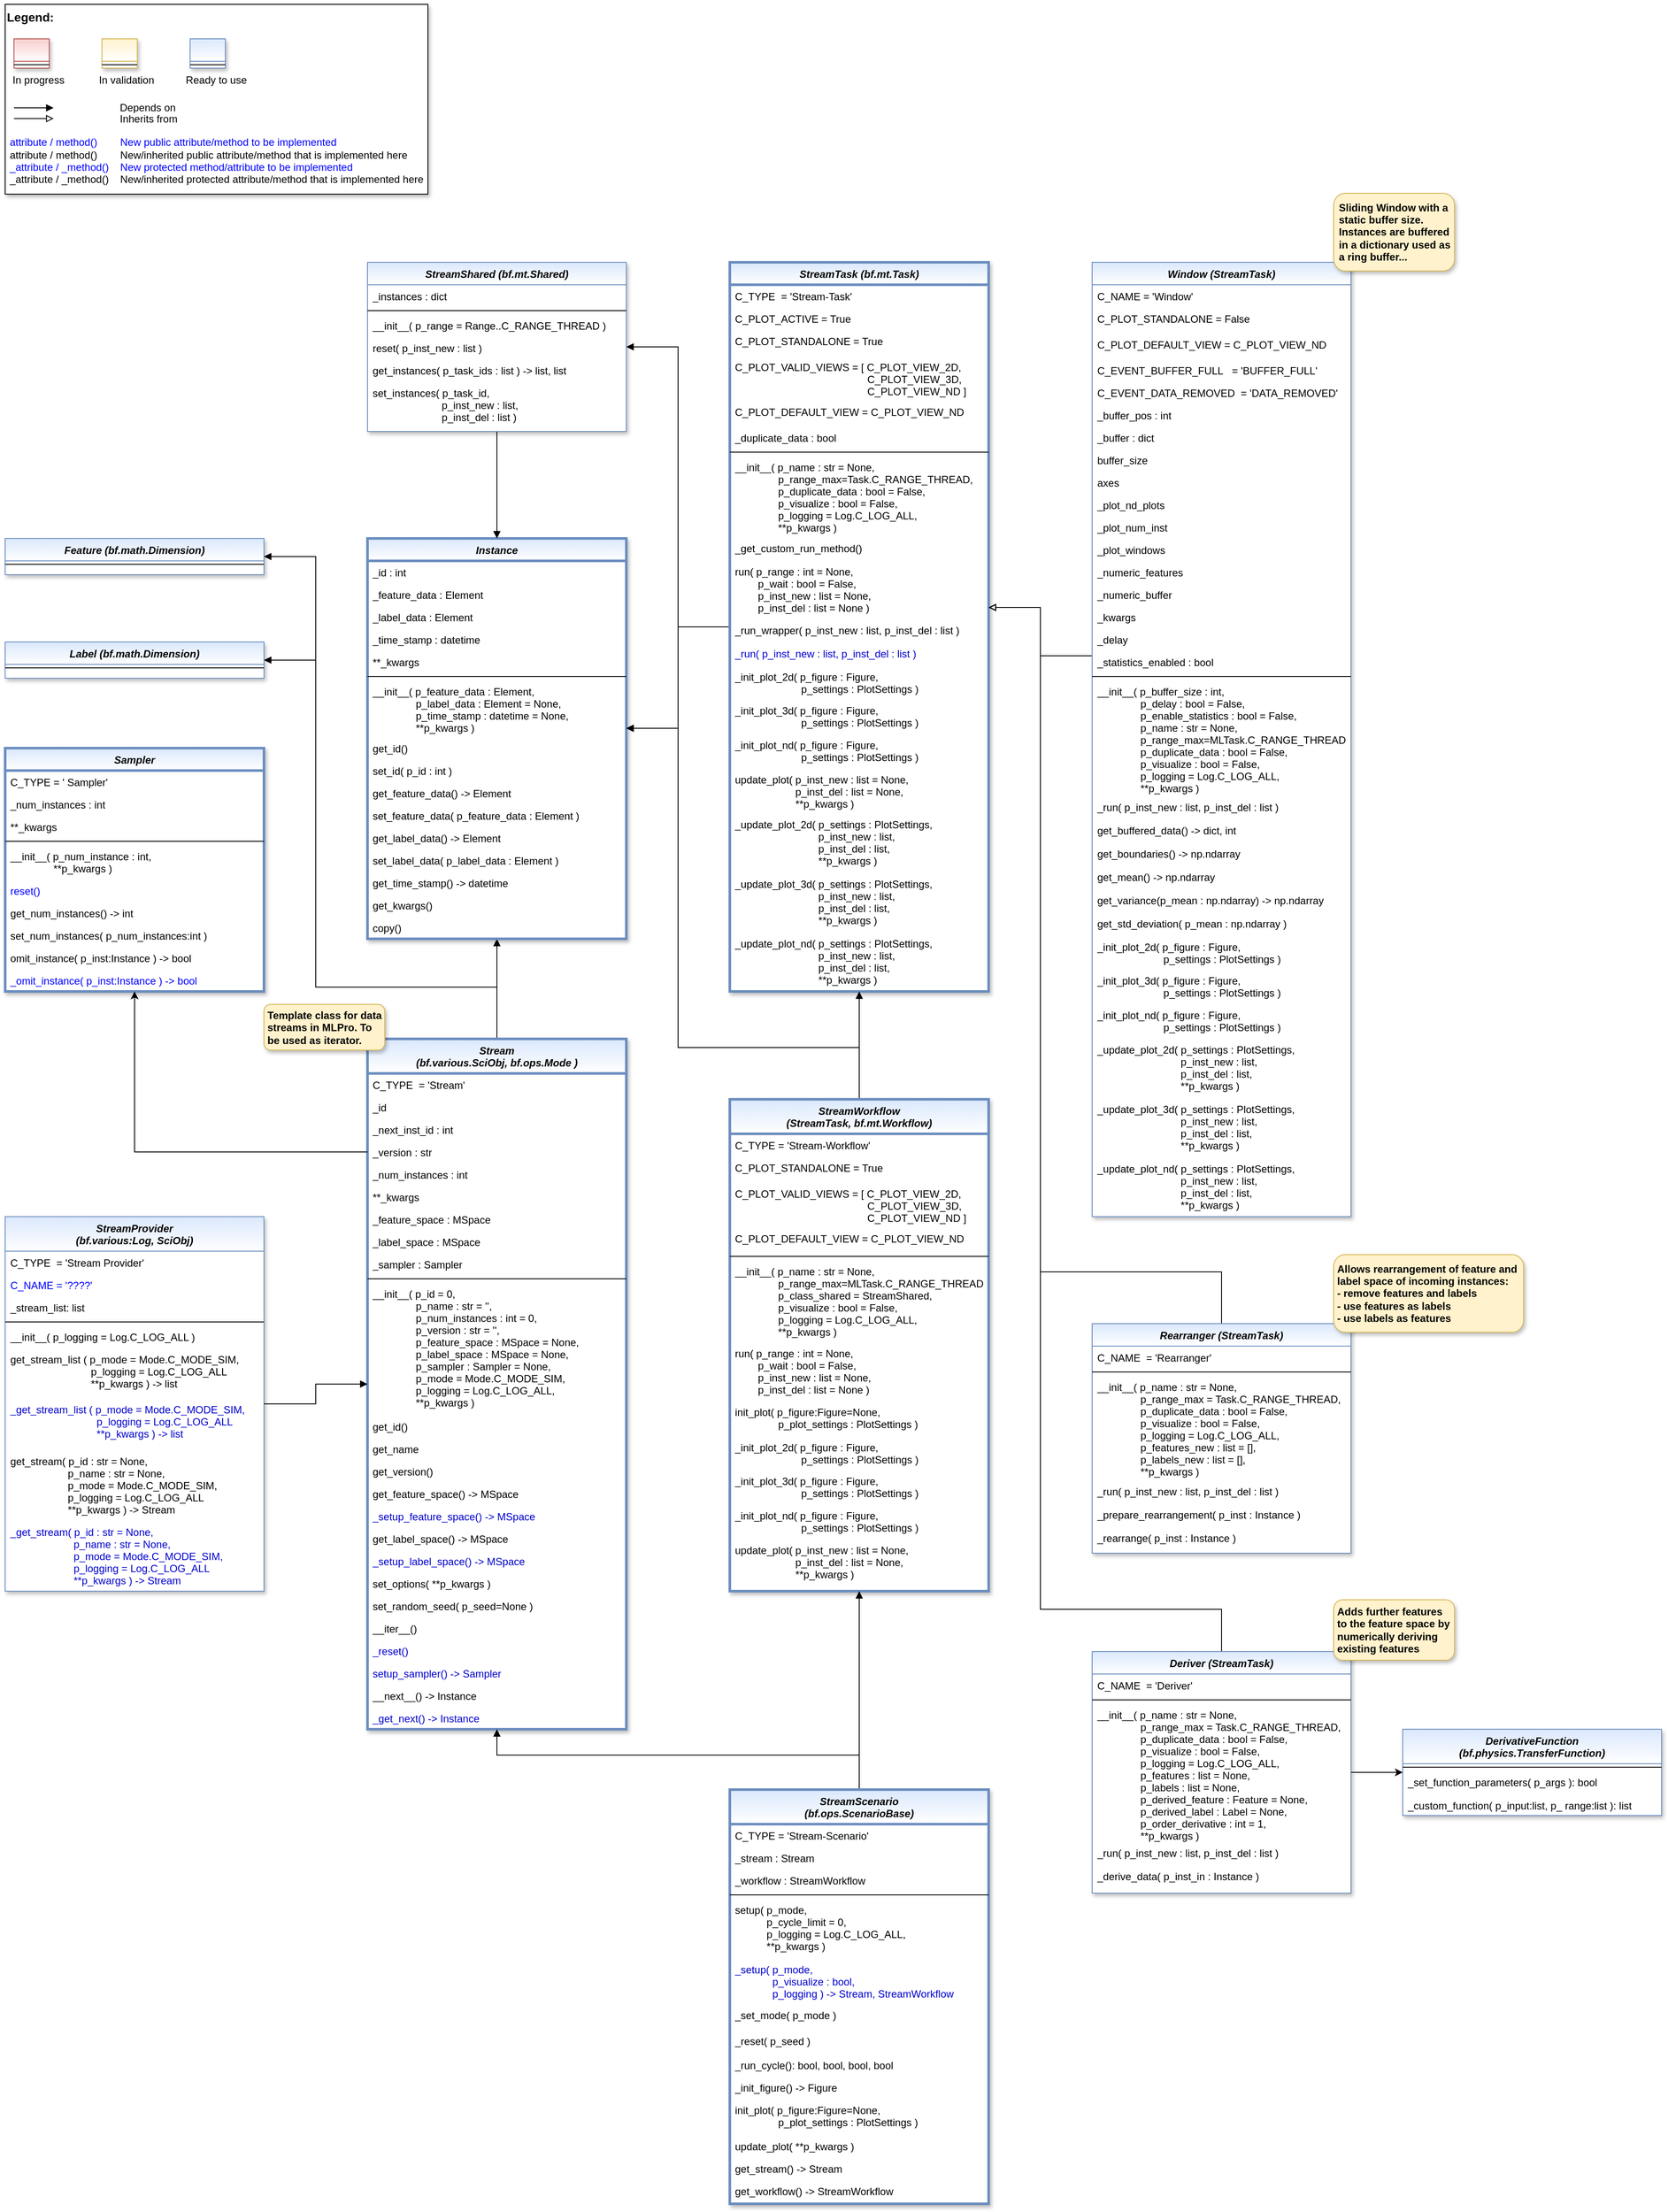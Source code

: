 <mxfile version="20.8.10" type="device"><diagram id="C5RBs43oDa-KdzZeNtuy" name="Page-1"><mxGraphModel dx="1434" dy="956" grid="1" gridSize="10" guides="1" tooltips="1" connect="1" arrows="1" fold="1" page="1" pageScale="1" pageWidth="2336" pageHeight="1654" math="0" shadow="0"><root><mxCell id="WIyWlLk6GJQsqaUBKTNV-0"/><mxCell id="WIyWlLk6GJQsqaUBKTNV-1" parent="WIyWlLk6GJQsqaUBKTNV-0"/><mxCell id="fcJVb3HREh7NScvAmxeq-0" value="" style="group" parent="WIyWlLk6GJQsqaUBKTNV-1" vertex="1" connectable="0"><mxGeometry x="40" y="41" width="490" height="220" as="geometry"/></mxCell><mxCell id="fcJVb3HREh7NScvAmxeq-1" value="&lt;font color=&quot;#000000&quot; size=&quot;1&quot;&gt;&lt;b style=&quot;font-size: 14px&quot;&gt;Legend:&lt;br&gt;&lt;/b&gt;&lt;/font&gt;&lt;br&gt;&lt;br&gt;&lt;br&gt;&lt;font color=&quot;#0000ff&quot; style=&quot;font-size: 6px&quot;&gt;&lt;br&gt;&lt;/font&gt;&lt;span style=&quot;color: rgb(0 , 0 , 0)&quot;&gt;&lt;font style=&quot;font-size: 4px&quot;&gt;&amp;nbsp; &amp;nbsp;&lt;/font&gt;&amp;nbsp;In progress&amp;nbsp; &amp;nbsp; &amp;nbsp; &amp;nbsp; &amp;nbsp; &amp;nbsp; In validation&amp;nbsp; &amp;nbsp; &amp;nbsp; &amp;nbsp; &amp;nbsp; &amp;nbsp;Ready to use&lt;/span&gt;&lt;font color=&quot;#000000&quot;&gt;&amp;nbsp;&lt;br&gt;&lt;/font&gt;&lt;font color=&quot;#0000ff&quot;&gt;&lt;br&gt;&lt;br&gt;&lt;br&gt;&lt;br&gt;&amp;nbsp;attribute / method()&amp;nbsp; &amp;nbsp; &amp;nbsp; &amp;nbsp; New public attribute/method to be implemented&lt;/font&gt;&lt;br&gt;&lt;font color=&quot;#000000&quot;&gt;&amp;nbsp;&lt;/font&gt;&lt;font color=&quot;#000000&quot;&gt;attribute / method()&lt;span&gt;&#9;&lt;/span&gt;&amp;nbsp; &amp;nbsp; &amp;nbsp; &amp;nbsp;New/inherited public attribute/method that is implemented here&lt;br&gt;&lt;/font&gt;&lt;font color=&quot;#0000ff&quot;&gt;&amp;nbsp;_attribute /&amp;nbsp;&lt;/font&gt;&lt;font color=&quot;#0000ff&quot;&gt;_method()&amp;nbsp; &amp;nbsp; New protected method/attribute to be implemented&lt;/font&gt;&lt;br&gt;&lt;font color=&quot;#000000&quot;&gt;&amp;nbsp;_attribute / _method()&amp;nbsp; &amp;nbsp; New/inherited protected attribute/method that is implemented here&lt;br&gt;&lt;/font&gt;&lt;font color=&quot;#000000&quot;&gt;&lt;br&gt;&lt;br&gt;&lt;br&gt;&lt;br&gt;&lt;br&gt;&lt;/font&gt;" style="text;html=1;align=left;verticalAlign=top;whiteSpace=wrap;rounded=0;fontColor=#006600;strokeColor=#000000;shadow=1;fillColor=#ffffff;" parent="fcJVb3HREh7NScvAmxeq-0" vertex="1"><mxGeometry width="490.0" height="220" as="geometry"/></mxCell><mxCell id="fcJVb3HREh7NScvAmxeq-2" value="Depends on" style="endArrow=block;html=1;labelPosition=right;verticalLabelPosition=middle;align=left;verticalAlign=middle;endFill=1;fontSize=12;" parent="fcJVb3HREh7NScvAmxeq-0" edge="1"><mxGeometry x="-1623.125" y="-2180" width="51.042" height="50" as="geometry"><mxPoint x="10.208" y="120.003" as="sourcePoint"/><mxPoint x="55.991" y="120.003" as="targetPoint"/><mxPoint x="98" as="offset"/><Array as="points"><mxPoint x="30.625" y="120"/></Array></mxGeometry></mxCell><mxCell id="fcJVb3HREh7NScvAmxeq-3" value="Inherits from" style="endArrow=block;html=1;labelPosition=right;verticalLabelPosition=middle;align=left;verticalAlign=middle;endFill=0;fontSize=12;" parent="fcJVb3HREh7NScvAmxeq-0" edge="1"><mxGeometry x="-1623.125" y="-2180" width="51.042" height="50" as="geometry"><mxPoint x="10.208" y="132.385" as="sourcePoint"/><mxPoint x="55.991" y="132.385" as="targetPoint"/><mxPoint x="98" y="1" as="offset"/></mxGeometry></mxCell><mxCell id="fcJVb3HREh7NScvAmxeq-4" value="" style="swimlane;fontStyle=3;align=center;verticalAlign=top;childLayout=stackLayout;horizontal=1;startSize=26;horizontalStack=0;resizeParent=1;resizeLast=0;collapsible=1;marginBottom=0;rounded=0;shadow=1;strokeWidth=1;fillColor=#f8cecc;strokeColor=#b85450;gradientColor=#ffffff;swimlaneFillColor=#ffffff;" parent="fcJVb3HREh7NScvAmxeq-0" vertex="1"><mxGeometry x="10.208" y="40" width="40.833" height="34" as="geometry"><mxRectangle x="230" y="140" width="160" height="26" as="alternateBounds"/></mxGeometry></mxCell><mxCell id="fcJVb3HREh7NScvAmxeq-5" value="" style="line;html=1;strokeWidth=1;align=left;verticalAlign=middle;spacingTop=-1;spacingLeft=3;spacingRight=3;rotatable=0;labelPosition=right;points=[];portConstraint=eastwest;" parent="fcJVb3HREh7NScvAmxeq-4" vertex="1"><mxGeometry y="26" width="40.833" height="8" as="geometry"/></mxCell><mxCell id="fcJVb3HREh7NScvAmxeq-6" value="" style="swimlane;fontStyle=3;align=center;verticalAlign=top;childLayout=stackLayout;horizontal=1;startSize=26;horizontalStack=0;resizeParent=1;resizeLast=0;collapsible=1;marginBottom=0;rounded=0;shadow=1;strokeWidth=1;fillColor=#fff2cc;strokeColor=#d6b656;gradientColor=#ffffff;swimlaneFillColor=#ffffff;" parent="fcJVb3HREh7NScvAmxeq-0" vertex="1"><mxGeometry x="112.292" y="40" width="40.833" height="34" as="geometry"><mxRectangle x="230" y="140" width="160" height="26" as="alternateBounds"/></mxGeometry></mxCell><mxCell id="fcJVb3HREh7NScvAmxeq-7" value="" style="line;html=1;strokeWidth=1;align=left;verticalAlign=middle;spacingTop=-1;spacingLeft=3;spacingRight=3;rotatable=0;labelPosition=right;points=[];portConstraint=eastwest;" parent="fcJVb3HREh7NScvAmxeq-6" vertex="1"><mxGeometry y="26" width="40.833" height="8" as="geometry"/></mxCell><mxCell id="fcJVb3HREh7NScvAmxeq-8" value="" style="swimlane;fontStyle=3;align=center;verticalAlign=top;childLayout=stackLayout;horizontal=1;startSize=26;horizontalStack=0;resizeParent=1;resizeLast=0;collapsible=1;marginBottom=0;rounded=0;shadow=1;strokeWidth=1;fillColor=#dae8fc;strokeColor=#6c8ebf;gradientColor=#ffffff;swimlaneFillColor=#ffffff;" parent="fcJVb3HREh7NScvAmxeq-0" vertex="1"><mxGeometry x="214.375" y="40" width="40.833" height="34" as="geometry"><mxRectangle x="230" y="140" width="160" height="26" as="alternateBounds"/></mxGeometry></mxCell><mxCell id="fcJVb3HREh7NScvAmxeq-9" value="" style="line;html=1;strokeWidth=1;align=left;verticalAlign=middle;spacingTop=-1;spacingLeft=3;spacingRight=3;rotatable=0;labelPosition=right;points=[];portConstraint=eastwest;" parent="fcJVb3HREh7NScvAmxeq-8" vertex="1"><mxGeometry y="26" width="40.833" height="8" as="geometry"/></mxCell><mxCell id="0HOuc_ZC-lM9Gi3n_zQz-6" style="edgeStyle=orthogonalEdgeStyle;rounded=0;orthogonalLoop=1;jettySize=auto;html=1;entryX=0.5;entryY=1;entryDx=0;entryDy=0;fontColor=#0000FF;endArrow=block;endFill=1;exitX=0.5;exitY=0;exitDx=0;exitDy=0;" parent="WIyWlLk6GJQsqaUBKTNV-1" source="fdyP1tWBDfPf_pqGQ-dC-17" target="0HOuc_ZC-lM9Gi3n_zQz-2" edge="1"><mxGeometry relative="1" as="geometry"/></mxCell><mxCell id="RSKbV2zeRG3LCpI3IIDX-0" style="edgeStyle=orthogonalEdgeStyle;rounded=0;orthogonalLoop=1;jettySize=auto;html=1;endArrow=block;endFill=1;exitX=0.5;exitY=0;exitDx=0;exitDy=0;" parent="WIyWlLk6GJQsqaUBKTNV-1" source="fdyP1tWBDfPf_pqGQ-dC-17" target="kTaiGCgiYpQkT8_9wVBT-0" edge="1"><mxGeometry relative="1" as="geometry"><Array as="points"><mxPoint x="610" y="1180"/><mxPoint x="400" y="1180"/><mxPoint x="400" y="801"/></Array></mxGeometry></mxCell><mxCell id="RSKbV2zeRG3LCpI3IIDX-1" style="edgeStyle=orthogonalEdgeStyle;rounded=0;orthogonalLoop=1;jettySize=auto;html=1;endArrow=block;endFill=1;exitX=0.5;exitY=0;exitDx=0;exitDy=0;" parent="WIyWlLk6GJQsqaUBKTNV-1" source="fdyP1tWBDfPf_pqGQ-dC-17" target="fdyP1tWBDfPf_pqGQ-dC-86" edge="1"><mxGeometry relative="1" as="geometry"><Array as="points"><mxPoint x="610" y="1180"/><mxPoint x="400" y="1180"/><mxPoint x="400" y="681"/></Array></mxGeometry></mxCell><mxCell id="fdyP1tWBDfPf_pqGQ-dC-17" value="Stream &#10;(bf.various.SciObj, bf.ops.Mode )" style="swimlane;fontStyle=3;align=center;verticalAlign=top;childLayout=stackLayout;horizontal=1;startSize=40;horizontalStack=0;resizeParent=1;resizeLast=0;collapsible=1;marginBottom=0;rounded=0;shadow=1;strokeWidth=3;fillColor=#dae8fc;strokeColor=#6c8ebf;swimlaneFillColor=#ffffff;gradientColor=#FFFFFF;" parent="WIyWlLk6GJQsqaUBKTNV-1" vertex="1"><mxGeometry x="460" y="1240" width="300" height="800" as="geometry"><mxRectangle x="230" y="140" width="160" height="26" as="alternateBounds"/></mxGeometry></mxCell><mxCell id="fdyP1tWBDfPf_pqGQ-dC-34" value="C_TYPE  = 'Stream'" style="text;align=left;verticalAlign=top;spacingLeft=4;spacingRight=4;overflow=hidden;rotatable=0;points=[[0,0.5],[1,0.5]];portConstraint=eastwest;" parent="fdyP1tWBDfPf_pqGQ-dC-17" vertex="1"><mxGeometry y="40" width="300" height="26" as="geometry"/></mxCell><mxCell id="vPPEOoDW9KpNT7AUMtWx-0" value="_id" style="text;align=left;verticalAlign=top;spacingLeft=4;spacingRight=4;overflow=hidden;rotatable=0;points=[[0,0.5],[1,0.5]];portConstraint=eastwest;" parent="fdyP1tWBDfPf_pqGQ-dC-17" vertex="1"><mxGeometry y="66" width="300" height="26" as="geometry"/></mxCell><mxCell id="SBNLjmSB-4yrg_MZeGe--1" value="_next_inst_id : int" style="text;align=left;verticalAlign=top;spacingLeft=4;spacingRight=4;overflow=hidden;rotatable=0;points=[[0,0.5],[1,0.5]];portConstraint=eastwest;" parent="fdyP1tWBDfPf_pqGQ-dC-17" vertex="1"><mxGeometry y="92" width="300" height="26" as="geometry"/></mxCell><mxCell id="vPPEOoDW9KpNT7AUMtWx-2" value="_version : str" style="text;align=left;verticalAlign=top;spacingLeft=4;spacingRight=4;overflow=hidden;rotatable=0;points=[[0,0.5],[1,0.5]];portConstraint=eastwest;" parent="fdyP1tWBDfPf_pqGQ-dC-17" vertex="1"><mxGeometry y="118" width="300" height="26" as="geometry"/></mxCell><mxCell id="vPPEOoDW9KpNT7AUMtWx-7" value="_num_instances : int" style="text;align=left;verticalAlign=top;spacingLeft=4;spacingRight=4;overflow=hidden;rotatable=0;points=[[0,0.5],[1,0.5]];portConstraint=eastwest;" parent="fdyP1tWBDfPf_pqGQ-dC-17" vertex="1"><mxGeometry y="144" width="300" height="26" as="geometry"/></mxCell><mxCell id="0HOuc_ZC-lM9Gi3n_zQz-0" value="**_kwargs" style="text;align=left;verticalAlign=top;spacingLeft=4;spacingRight=4;overflow=hidden;rotatable=0;points=[[0,0.5],[1,0.5]];portConstraint=eastwest;" parent="fdyP1tWBDfPf_pqGQ-dC-17" vertex="1"><mxGeometry y="170" width="300" height="26" as="geometry"/></mxCell><mxCell id="fdyP1tWBDfPf_pqGQ-dC-101" value="_feature_space : MSpace" style="text;align=left;verticalAlign=top;spacingLeft=4;spacingRight=4;overflow=hidden;rotatable=0;points=[[0,0.5],[1,0.5]];portConstraint=eastwest;" parent="fdyP1tWBDfPf_pqGQ-dC-17" vertex="1"><mxGeometry y="196" width="300" height="26" as="geometry"/></mxCell><mxCell id="kTaiGCgiYpQkT8_9wVBT-5" value="_label_space : MSpace" style="text;align=left;verticalAlign=top;spacingLeft=4;spacingRight=4;overflow=hidden;rotatable=0;points=[[0,0.5],[1,0.5]];portConstraint=eastwest;" parent="fdyP1tWBDfPf_pqGQ-dC-17" vertex="1"><mxGeometry y="222" width="300" height="26" as="geometry"/></mxCell><mxCell id="C-rfX_DPHn8f2_06dQrT-20" value="_sampler : Sampler" style="text;align=left;verticalAlign=top;spacingLeft=4;spacingRight=4;overflow=hidden;rotatable=0;points=[[0,0.5],[1,0.5]];portConstraint=eastwest;" parent="fdyP1tWBDfPf_pqGQ-dC-17" vertex="1"><mxGeometry y="248" width="300" height="26" as="geometry"/></mxCell><mxCell id="fdyP1tWBDfPf_pqGQ-dC-19" value="" style="line;html=1;strokeWidth=1;align=left;verticalAlign=middle;spacingTop=-1;spacingLeft=3;spacingRight=3;rotatable=0;labelPosition=right;points=[];portConstraint=eastwest;" parent="fdyP1tWBDfPf_pqGQ-dC-17" vertex="1"><mxGeometry y="274" width="300" height="8" as="geometry"/></mxCell><mxCell id="fdyP1tWBDfPf_pqGQ-dC-90" value="__init__( p_id = 0,&#10;               p_name : str = '',&#10;               p_num_instances : int = 0,&#10;               p_version : str = '',&#10;               p_feature_space : MSpace = None,&#10;               p_label_space : MSpace = None,&#10;               p_sampler : Sampler = None,&#10;               p_mode = Mode.C_MODE_SIM,&#10;               p_logging = Log.C_LOG_ALL,&#10;               **p_kwargs )" style="text;align=left;verticalAlign=top;spacingLeft=4;spacingRight=4;overflow=hidden;rotatable=0;points=[[0,0.5],[1,0.5]];portConstraint=eastwest;" parent="fdyP1tWBDfPf_pqGQ-dC-17" vertex="1"><mxGeometry y="282" width="300" height="154" as="geometry"/></mxCell><mxCell id="vPPEOoDW9KpNT7AUMtWx-4" value="get_id()" style="text;align=left;verticalAlign=top;spacingLeft=4;spacingRight=4;overflow=hidden;rotatable=0;points=[[0,0.5],[1,0.5]];portConstraint=eastwest;" parent="fdyP1tWBDfPf_pqGQ-dC-17" vertex="1"><mxGeometry y="436" width="300" height="26" as="geometry"/></mxCell><mxCell id="vPPEOoDW9KpNT7AUMtWx-6" value="get_name" style="text;align=left;verticalAlign=top;spacingLeft=4;spacingRight=4;overflow=hidden;rotatable=0;points=[[0,0.5],[1,0.5]];portConstraint=eastwest;" parent="fdyP1tWBDfPf_pqGQ-dC-17" vertex="1"><mxGeometry y="462" width="300" height="26" as="geometry"/></mxCell><mxCell id="vPPEOoDW9KpNT7AUMtWx-5" value="get_version()" style="text;align=left;verticalAlign=top;spacingLeft=4;spacingRight=4;overflow=hidden;rotatable=0;points=[[0,0.5],[1,0.5]];portConstraint=eastwest;" parent="fdyP1tWBDfPf_pqGQ-dC-17" vertex="1"><mxGeometry y="488" width="300" height="26" as="geometry"/></mxCell><mxCell id="fdyP1tWBDfPf_pqGQ-dC-99" value="get_feature_space() -&gt; MSpace" style="text;align=left;verticalAlign=top;spacingLeft=4;spacingRight=4;overflow=hidden;rotatable=0;points=[[0,0.5],[1,0.5]];portConstraint=eastwest;fontColor=default;" parent="fdyP1tWBDfPf_pqGQ-dC-17" vertex="1"><mxGeometry y="514" width="300" height="26" as="geometry"/></mxCell><mxCell id="UfZMX7lJKY_mjSNmI5RH-0" value="_setup_feature_space() -&gt; MSpace" style="text;align=left;verticalAlign=top;spacingLeft=4;spacingRight=4;overflow=hidden;rotatable=0;points=[[0,0.5],[1,0.5]];portConstraint=eastwest;fontColor=#0000CC;" parent="fdyP1tWBDfPf_pqGQ-dC-17" vertex="1"><mxGeometry y="540" width="300" height="26" as="geometry"/></mxCell><mxCell id="kTaiGCgiYpQkT8_9wVBT-13" value="get_label_space() -&gt; MSpace" style="text;align=left;verticalAlign=top;spacingLeft=4;spacingRight=4;overflow=hidden;rotatable=0;points=[[0,0.5],[1,0.5]];portConstraint=eastwest;fontColor=default;" parent="fdyP1tWBDfPf_pqGQ-dC-17" vertex="1"><mxGeometry y="566" width="300" height="26" as="geometry"/></mxCell><mxCell id="UfZMX7lJKY_mjSNmI5RH-1" value="_setup_label_space() -&gt; MSpace" style="text;align=left;verticalAlign=top;spacingLeft=4;spacingRight=4;overflow=hidden;rotatable=0;points=[[0,0.5],[1,0.5]];portConstraint=eastwest;fontColor=#0000CC;" parent="fdyP1tWBDfPf_pqGQ-dC-17" vertex="1"><mxGeometry y="592" width="300" height="26" as="geometry"/></mxCell><mxCell id="edNCnOU9oBRVXEjB64Uq-0" value="set_options( **p_kwargs )" style="text;align=left;verticalAlign=top;spacingLeft=4;spacingRight=4;overflow=hidden;rotatable=0;points=[[0,0.5],[1,0.5]];portConstraint=eastwest;" parent="fdyP1tWBDfPf_pqGQ-dC-17" vertex="1"><mxGeometry y="618" width="300" height="26" as="geometry"/></mxCell><mxCell id="Ajybz86HG5WaPH0bxO3k-0" value="set_random_seed( p_seed=None )" style="text;align=left;verticalAlign=top;spacingLeft=4;spacingRight=4;overflow=hidden;rotatable=0;points=[[0,0.5],[1,0.5]];portConstraint=eastwest;fontColor=default;" parent="fdyP1tWBDfPf_pqGQ-dC-17" vertex="1"><mxGeometry y="644" width="300" height="26" as="geometry"/></mxCell><mxCell id="Ajybz86HG5WaPH0bxO3k-1" value="__iter__()" style="text;align=left;verticalAlign=top;spacingLeft=4;spacingRight=4;overflow=hidden;rotatable=0;points=[[0,0.5],[1,0.5]];portConstraint=eastwest;fontColor=default;" parent="fdyP1tWBDfPf_pqGQ-dC-17" vertex="1"><mxGeometry y="670" width="300" height="26" as="geometry"/></mxCell><mxCell id="fdyP1tWBDfPf_pqGQ-dC-120" value="_reset()" style="text;align=left;verticalAlign=top;spacingLeft=4;spacingRight=4;overflow=hidden;rotatable=0;points=[[0,0.5],[1,0.5]];portConstraint=eastwest;fontColor=#0000CC;" parent="fdyP1tWBDfPf_pqGQ-dC-17" vertex="1"><mxGeometry y="696" width="300" height="26" as="geometry"/></mxCell><mxCell id="C-rfX_DPHn8f2_06dQrT-0" value="setup_sampler() -&gt; Sampler" style="text;align=left;verticalAlign=top;spacingLeft=4;spacingRight=4;overflow=hidden;rotatable=0;points=[[0,0.5],[1,0.5]];portConstraint=eastwest;fontColor=#0000CC;" parent="fdyP1tWBDfPf_pqGQ-dC-17" vertex="1"><mxGeometry y="722" width="300" height="26" as="geometry"/></mxCell><mxCell id="Ajybz86HG5WaPH0bxO3k-2" value="__next__() -&gt; Instance" style="text;align=left;verticalAlign=top;spacingLeft=4;spacingRight=4;overflow=hidden;rotatable=0;points=[[0,0.5],[1,0.5]];portConstraint=eastwest;fontColor=default;" parent="fdyP1tWBDfPf_pqGQ-dC-17" vertex="1"><mxGeometry y="748" width="300" height="26" as="geometry"/></mxCell><mxCell id="0HOuc_ZC-lM9Gi3n_zQz-4" value="_get_next() -&gt; Instance" style="text;align=left;verticalAlign=top;spacingLeft=4;spacingRight=4;overflow=hidden;rotatable=0;points=[[0,0.5],[1,0.5]];portConstraint=eastwest;fontColor=#0000CC;" parent="fdyP1tWBDfPf_pqGQ-dC-17" vertex="1"><mxGeometry y="774" width="300" height="26" as="geometry"/></mxCell><mxCell id="fdyP1tWBDfPf_pqGQ-dC-86" value="Feature (bf.math.Dimension)" style="swimlane;fontStyle=3;align=center;verticalAlign=top;childLayout=stackLayout;horizontal=1;startSize=26;horizontalStack=0;resizeParent=1;resizeLast=0;collapsible=1;marginBottom=0;rounded=0;shadow=1;strokeWidth=1;fillColor=#dae8fc;strokeColor=#6c8ebf;swimlaneFillColor=#ffffff;gradientColor=#ffffff;" parent="WIyWlLk6GJQsqaUBKTNV-1" vertex="1"><mxGeometry x="40" y="660" width="300" height="42" as="geometry"><mxRectangle x="230" y="140" width="160" height="26" as="alternateBounds"/></mxGeometry></mxCell><mxCell id="fdyP1tWBDfPf_pqGQ-dC-89" value="" style="line;html=1;strokeWidth=1;align=left;verticalAlign=middle;spacingTop=-1;spacingLeft=3;spacingRight=3;rotatable=0;labelPosition=right;points=[];portConstraint=eastwest;" parent="fdyP1tWBDfPf_pqGQ-dC-86" vertex="1"><mxGeometry y="26" width="300" height="8" as="geometry"/></mxCell><mxCell id="0HOuc_ZC-lM9Gi3n_zQz-2" value="Instance" style="swimlane;fontStyle=3;align=center;verticalAlign=top;childLayout=stackLayout;horizontal=1;startSize=26;horizontalStack=0;resizeParent=1;resizeLast=0;collapsible=1;marginBottom=0;rounded=0;shadow=1;strokeWidth=3;fillColor=#dae8fc;strokeColor=#6c8ebf;swimlaneFillColor=#ffffff;gradientColor=#FFFFFF;" parent="WIyWlLk6GJQsqaUBKTNV-1" vertex="1"><mxGeometry x="460" y="660" width="300" height="464" as="geometry"><mxRectangle x="230" y="140" width="160" height="26" as="alternateBounds"/></mxGeometry></mxCell><mxCell id="jSxs76XUKJKOiN7EqSGw-0" value="_id : int" style="text;align=left;verticalAlign=top;spacingLeft=4;spacingRight=4;overflow=hidden;rotatable=0;points=[[0,0.5],[1,0.5]];portConstraint=eastwest;" parent="0HOuc_ZC-lM9Gi3n_zQz-2" vertex="1"><mxGeometry y="26" width="300" height="26" as="geometry"/></mxCell><mxCell id="kTaiGCgiYpQkT8_9wVBT-6" value="_feature_data : Element" style="text;align=left;verticalAlign=top;spacingLeft=4;spacingRight=4;overflow=hidden;rotatable=0;points=[[0,0.5],[1,0.5]];portConstraint=eastwest;" parent="0HOuc_ZC-lM9Gi3n_zQz-2" vertex="1"><mxGeometry y="52" width="300" height="26" as="geometry"/></mxCell><mxCell id="kTaiGCgiYpQkT8_9wVBT-7" value="_label_data : Element" style="text;align=left;verticalAlign=top;spacingLeft=4;spacingRight=4;overflow=hidden;rotatable=0;points=[[0,0.5],[1,0.5]];portConstraint=eastwest;" parent="0HOuc_ZC-lM9Gi3n_zQz-2" vertex="1"><mxGeometry y="78" width="300" height="26" as="geometry"/></mxCell><mxCell id="2KSlahsFHzapF2YDmUBw-0" value="_time_stamp : datetime" style="text;align=left;verticalAlign=top;spacingLeft=4;spacingRight=4;overflow=hidden;rotatable=0;points=[[0,0.5],[1,0.5]];portConstraint=eastwest;fontColor=default;" parent="0HOuc_ZC-lM9Gi3n_zQz-2" vertex="1"><mxGeometry y="104" width="300" height="26" as="geometry"/></mxCell><mxCell id="kTaiGCgiYpQkT8_9wVBT-14" value="**_kwargs" style="text;align=left;verticalAlign=top;spacingLeft=4;spacingRight=4;overflow=hidden;rotatable=0;points=[[0,0.5],[1,0.5]];portConstraint=eastwest;" parent="0HOuc_ZC-lM9Gi3n_zQz-2" vertex="1"><mxGeometry y="130" width="300" height="26" as="geometry"/></mxCell><mxCell id="0HOuc_ZC-lM9Gi3n_zQz-3" value="" style="line;html=1;strokeWidth=1;align=left;verticalAlign=middle;spacingTop=-1;spacingLeft=3;spacingRight=3;rotatable=0;labelPosition=right;points=[];portConstraint=eastwest;" parent="0HOuc_ZC-lM9Gi3n_zQz-2" vertex="1"><mxGeometry y="156" width="300" height="8" as="geometry"/></mxCell><mxCell id="kTaiGCgiYpQkT8_9wVBT-10" value="__init__( p_feature_data : Element,&#10;               p_label_data : Element = None,&#10;               p_time_stamp : datetime = None,&#10;               **p_kwargs )" style="text;align=left;verticalAlign=top;spacingLeft=4;spacingRight=4;overflow=hidden;rotatable=0;points=[[0,0.5],[1,0.5]];portConstraint=eastwest;" parent="0HOuc_ZC-lM9Gi3n_zQz-2" vertex="1"><mxGeometry y="164" width="300" height="66" as="geometry"/></mxCell><mxCell id="jSxs76XUKJKOiN7EqSGw-1" value="get_id()" style="text;align=left;verticalAlign=top;spacingLeft=4;spacingRight=4;overflow=hidden;rotatable=0;points=[[0,0.5],[1,0.5]];portConstraint=eastwest;" parent="0HOuc_ZC-lM9Gi3n_zQz-2" vertex="1"><mxGeometry y="230" width="300" height="26" as="geometry"/></mxCell><mxCell id="SBNLjmSB-4yrg_MZeGe--0" value="set_id( p_id : int )" style="text;align=left;verticalAlign=top;spacingLeft=4;spacingRight=4;overflow=hidden;rotatable=0;points=[[0,0.5],[1,0.5]];portConstraint=eastwest;" parent="0HOuc_ZC-lM9Gi3n_zQz-2" vertex="1"><mxGeometry y="256" width="300" height="26" as="geometry"/></mxCell><mxCell id="kTaiGCgiYpQkT8_9wVBT-8" value="get_feature_data() -&gt; Element" style="text;align=left;verticalAlign=top;spacingLeft=4;spacingRight=4;overflow=hidden;rotatable=0;points=[[0,0.5],[1,0.5]];portConstraint=eastwest;" parent="0HOuc_ZC-lM9Gi3n_zQz-2" vertex="1"><mxGeometry y="282" width="300" height="26" as="geometry"/></mxCell><mxCell id="qrSePHDTnBpw__VJ1eam-0" value="set_feature_data( p_feature_data : Element )" style="text;align=left;verticalAlign=top;spacingLeft=4;spacingRight=4;overflow=hidden;rotatable=0;points=[[0,0.5],[1,0.5]];portConstraint=eastwest;" parent="0HOuc_ZC-lM9Gi3n_zQz-2" vertex="1"><mxGeometry y="308" width="300" height="26" as="geometry"/></mxCell><mxCell id="kTaiGCgiYpQkT8_9wVBT-9" value="get_label_data() -&gt; Element" style="text;align=left;verticalAlign=top;spacingLeft=4;spacingRight=4;overflow=hidden;rotatable=0;points=[[0,0.5],[1,0.5]];portConstraint=eastwest;" parent="0HOuc_ZC-lM9Gi3n_zQz-2" vertex="1"><mxGeometry y="334" width="300" height="26" as="geometry"/></mxCell><mxCell id="qrSePHDTnBpw__VJ1eam-1" value="set_label_data( p_label_data : Element )" style="text;align=left;verticalAlign=top;spacingLeft=4;spacingRight=4;overflow=hidden;rotatable=0;points=[[0,0.5],[1,0.5]];portConstraint=eastwest;" parent="0HOuc_ZC-lM9Gi3n_zQz-2" vertex="1"><mxGeometry y="360" width="300" height="26" as="geometry"/></mxCell><mxCell id="2KSlahsFHzapF2YDmUBw-1" value="get_time_stamp() -&gt; datetime" style="text;align=left;verticalAlign=top;spacingLeft=4;spacingRight=4;overflow=hidden;rotatable=0;points=[[0,0.5],[1,0.5]];portConstraint=eastwest;fontColor=default;" parent="0HOuc_ZC-lM9Gi3n_zQz-2" vertex="1"><mxGeometry y="386" width="300" height="26" as="geometry"/></mxCell><mxCell id="kTaiGCgiYpQkT8_9wVBT-15" value="get_kwargs()" style="text;align=left;verticalAlign=top;spacingLeft=4;spacingRight=4;overflow=hidden;rotatable=0;points=[[0,0.5],[1,0.5]];portConstraint=eastwest;" parent="0HOuc_ZC-lM9Gi3n_zQz-2" vertex="1"><mxGeometry y="412" width="300" height="26" as="geometry"/></mxCell><mxCell id="KjDijWp8GwtKmB_fRuzF-0" value="copy()" style="text;align=left;verticalAlign=top;spacingLeft=4;spacingRight=4;overflow=hidden;rotatable=0;points=[[0,0.5],[1,0.5]];portConstraint=eastwest;" parent="0HOuc_ZC-lM9Gi3n_zQz-2" vertex="1"><mxGeometry y="438" width="300" height="26" as="geometry"/></mxCell><mxCell id="s7eYJnaDh4DdACU20ck2-0" value="StreamProvider &#10;(bf.various:Log, SciObj)" style="swimlane;fontStyle=3;align=center;verticalAlign=top;childLayout=stackLayout;horizontal=1;startSize=40;horizontalStack=0;resizeParent=1;resizeLast=0;collapsible=1;marginBottom=0;rounded=0;shadow=1;strokeWidth=1;fillColor=#dae8fc;strokeColor=#6c8ebf;swimlaneFillColor=#ffffff;gradientColor=#FFFFFF;" parent="WIyWlLk6GJQsqaUBKTNV-1" vertex="1"><mxGeometry x="40" y="1446" width="300" height="434" as="geometry"><mxRectangle x="230" y="140" width="160" height="26" as="alternateBounds"/></mxGeometry></mxCell><mxCell id="s7eYJnaDh4DdACU20ck2-1" value="C_TYPE  = 'Stream Provider'" style="text;align=left;verticalAlign=top;spacingLeft=4;spacingRight=4;overflow=hidden;rotatable=0;points=[[0,0.5],[1,0.5]];portConstraint=eastwest;" parent="s7eYJnaDh4DdACU20ck2-0" vertex="1"><mxGeometry y="40" width="300" height="26" as="geometry"/></mxCell><mxCell id="s7eYJnaDh4DdACU20ck2-2" value="C_NAME = '????'" style="text;align=left;verticalAlign=top;spacingLeft=4;spacingRight=4;overflow=hidden;rotatable=0;points=[[0,0.5],[1,0.5]];portConstraint=eastwest;fontColor=#0000FF;" parent="s7eYJnaDh4DdACU20ck2-0" vertex="1"><mxGeometry y="66" width="300" height="26" as="geometry"/></mxCell><mxCell id="EQkAqW6r7q-euxEYXLrZ-5" value="_stream_list: list" style="text;align=left;verticalAlign=top;spacingLeft=4;spacingRight=4;overflow=hidden;rotatable=0;points=[[0,0.5],[1,0.5]];portConstraint=eastwest;fontColor=default;" parent="s7eYJnaDh4DdACU20ck2-0" vertex="1"><mxGeometry y="92" width="300" height="26" as="geometry"/></mxCell><mxCell id="s7eYJnaDh4DdACU20ck2-3" value="" style="line;html=1;strokeWidth=1;align=left;verticalAlign=middle;spacingTop=-1;spacingLeft=3;spacingRight=3;rotatable=0;labelPosition=right;points=[];portConstraint=eastwest;" parent="s7eYJnaDh4DdACU20ck2-0" vertex="1"><mxGeometry y="118" width="300" height="8" as="geometry"/></mxCell><mxCell id="s7eYJnaDh4DdACU20ck2-17" value="__init__( p_logging = Log.C_LOG_ALL )" style="text;align=left;verticalAlign=top;spacingLeft=4;spacingRight=4;overflow=hidden;rotatable=0;points=[[0,0.5],[1,0.5]];portConstraint=eastwest;" parent="s7eYJnaDh4DdACU20ck2-0" vertex="1"><mxGeometry y="126" width="300" height="26" as="geometry"/></mxCell><mxCell id="nyGUMDUmRo4GMYcVAYQZ-1" value="get_stream_list ( p_mode = Mode.C_MODE_SIM,&#10;                            p_logging = Log.C_LOG_ALL &#10;                            **p_kwargs ) -&gt; list " style="text;align=left;verticalAlign=top;spacingLeft=4;spacingRight=4;overflow=hidden;rotatable=0;points=[[0,0.5],[1,0.5]];portConstraint=eastwest;" parent="s7eYJnaDh4DdACU20ck2-0" vertex="1"><mxGeometry y="152" width="300" height="58" as="geometry"/></mxCell><mxCell id="nyGUMDUmRo4GMYcVAYQZ-23" value="_get_stream_list ( p_mode = Mode.C_MODE_SIM,&#10;                              p_logging = Log.C_LOG_ALL &#10;                              **p_kwargs ) -&gt; list " style="text;align=left;verticalAlign=top;spacingLeft=4;spacingRight=4;overflow=hidden;rotatable=0;points=[[0,0.5],[1,0.5]];portConstraint=eastwest;fontColor=#0000CC;" parent="s7eYJnaDh4DdACU20ck2-0" vertex="1"><mxGeometry y="210" width="300" height="60" as="geometry"/></mxCell><mxCell id="s7eYJnaDh4DdACU20ck2-5" value="get_stream( p_id : str = None, &#10;                    p_name : str = None,&#10;                    p_mode = Mode.C_MODE_SIM,&#10;                    p_logging = Log.C_LOG_ALL &#10;                    **p_kwargs ) -&gt; Stream " style="text;align=left;verticalAlign=top;spacingLeft=4;spacingRight=4;overflow=hidden;rotatable=0;points=[[0,0.5],[1,0.5]];portConstraint=eastwest;" parent="s7eYJnaDh4DdACU20ck2-0" vertex="1"><mxGeometry y="270" width="300" height="82" as="geometry"/></mxCell><mxCell id="cMFFaGNPETc6-FeijBff-1" value="_get_stream( p_id : str = None, &#10;                      p_name : str = None,&#10;                      p_mode = Mode.C_MODE_SIM,&#10;                      p_logging = Log.C_LOG_ALL &#10;                      **p_kwargs ) -&gt; Stream " style="text;align=left;verticalAlign=top;spacingLeft=4;spacingRight=4;overflow=hidden;rotatable=0;points=[[0,0.5],[1,0.5]];portConstraint=eastwest;fontColor=#0000CC;" parent="s7eYJnaDh4DdACU20ck2-0" vertex="1"><mxGeometry y="352" width="300" height="82" as="geometry"/></mxCell><mxCell id="s7eYJnaDh4DdACU20ck2-14" style="edgeStyle=orthogonalEdgeStyle;rounded=0;orthogonalLoop=1;jettySize=auto;html=1;endArrow=block;endFill=1;" parent="WIyWlLk6GJQsqaUBKTNV-1" source="s7eYJnaDh4DdACU20ck2-0" target="fdyP1tWBDfPf_pqGQ-dC-17" edge="1"><mxGeometry relative="1" as="geometry"><mxPoint x="340" y="1402" as="sourcePoint"/></mxGeometry></mxCell><mxCell id="kTaiGCgiYpQkT8_9wVBT-0" value="Label (bf.math.Dimension)" style="swimlane;fontStyle=3;align=center;verticalAlign=top;childLayout=stackLayout;horizontal=1;startSize=26;horizontalStack=0;resizeParent=1;resizeLast=0;collapsible=1;marginBottom=0;rounded=0;shadow=1;strokeWidth=1;fillColor=#dae8fc;strokeColor=#6c8ebf;swimlaneFillColor=#ffffff;gradientColor=#ffffff;" parent="WIyWlLk6GJQsqaUBKTNV-1" vertex="1"><mxGeometry x="40" y="780" width="300" height="42" as="geometry"><mxRectangle x="230" y="140" width="160" height="26" as="alternateBounds"/></mxGeometry></mxCell><mxCell id="kTaiGCgiYpQkT8_9wVBT-1" value="" style="line;html=1;strokeWidth=1;align=left;verticalAlign=middle;spacingTop=-1;spacingLeft=3;spacingRight=3;rotatable=0;labelPosition=right;points=[];portConstraint=eastwest;" parent="kTaiGCgiYpQkT8_9wVBT-0" vertex="1"><mxGeometry y="26" width="300" height="8" as="geometry"/></mxCell><mxCell id="snStFESme1t0pUEIyn34-18" style="edgeStyle=orthogonalEdgeStyle;rounded=0;orthogonalLoop=1;jettySize=auto;html=1;endArrow=block;endFill=1;" parent="WIyWlLk6GJQsqaUBKTNV-1" source="snStFESme1t0pUEIyn34-0" target="0HOuc_ZC-lM9Gi3n_zQz-2" edge="1"><mxGeometry relative="1" as="geometry"><Array as="points"><mxPoint x="820" y="763"/><mxPoint x="820" y="880"/></Array></mxGeometry></mxCell><mxCell id="gUQ-q-52XsLSWtc9X4ot-6" style="edgeStyle=orthogonalEdgeStyle;rounded=0;orthogonalLoop=1;jettySize=auto;html=1;endArrow=block;endFill=1;" parent="WIyWlLk6GJQsqaUBKTNV-1" source="snStFESme1t0pUEIyn34-0" target="gUQ-q-52XsLSWtc9X4ot-0" edge="1"><mxGeometry relative="1" as="geometry"/></mxCell><mxCell id="snStFESme1t0pUEIyn34-0" value="StreamTask (bf.mt.Task)" style="swimlane;fontStyle=3;align=center;verticalAlign=top;childLayout=stackLayout;horizontal=1;startSize=26;horizontalStack=0;resizeParent=1;resizeLast=0;collapsible=1;marginBottom=0;rounded=0;shadow=1;strokeWidth=3;fillColor=#dae8fc;strokeColor=#6c8ebf;swimlaneFillColor=#ffffff;gradientColor=#FFFFFF;" parent="WIyWlLk6GJQsqaUBKTNV-1" vertex="1"><mxGeometry x="880" y="340" width="300" height="845" as="geometry"><mxRectangle x="230" y="140" width="160" height="26" as="alternateBounds"/></mxGeometry></mxCell><mxCell id="snStFESme1t0pUEIyn34-1" value="C_TYPE  = 'Stream-Task'" style="text;align=left;verticalAlign=top;spacingLeft=4;spacingRight=4;overflow=hidden;rotatable=0;points=[[0,0.5],[1,0.5]];portConstraint=eastwest;" parent="snStFESme1t0pUEIyn34-0" vertex="1"><mxGeometry y="26" width="300" height="26" as="geometry"/></mxCell><mxCell id="snStFESme1t0pUEIyn34-2" value="C_PLOT_ACTIVE = True" style="text;align=left;verticalAlign=top;spacingLeft=4;spacingRight=4;overflow=hidden;rotatable=0;points=[[0,0.5],[1,0.5]];portConstraint=eastwest;fontColor=default;" parent="snStFESme1t0pUEIyn34-0" vertex="1"><mxGeometry y="52" width="300" height="26" as="geometry"/></mxCell><mxCell id="snStFESme1t0pUEIyn34-3" value="C_PLOT_STANDALONE = True" style="text;align=left;verticalAlign=top;spacingLeft=4;spacingRight=4;overflow=hidden;rotatable=0;points=[[0,0.5],[1,0.5]];portConstraint=eastwest;fontColor=default;" parent="snStFESme1t0pUEIyn34-0" vertex="1"><mxGeometry y="78" width="300" height="30" as="geometry"/></mxCell><mxCell id="snStFESme1t0pUEIyn34-4" value="C_PLOT_VALID_VIEWS = [ C_PLOT_VIEW_2D,&#10;                                              C_PLOT_VIEW_3D,&#10;                                              C_PLOT_VIEW_ND ]" style="text;align=left;verticalAlign=top;spacingLeft=4;spacingRight=4;overflow=hidden;rotatable=0;points=[[0,0.5],[1,0.5]];portConstraint=eastwest;fontColor=default;" parent="snStFESme1t0pUEIyn34-0" vertex="1"><mxGeometry y="108" width="300" height="52" as="geometry"/></mxCell><mxCell id="snStFESme1t0pUEIyn34-5" value="C_PLOT_DEFAULT_VIEW = C_PLOT_VIEW_ND" style="text;align=left;verticalAlign=top;spacingLeft=4;spacingRight=4;overflow=hidden;rotatable=0;points=[[0,0.5],[1,0.5]];portConstraint=eastwest;fontColor=default;" parent="snStFESme1t0pUEIyn34-0" vertex="1"><mxGeometry y="160" width="300" height="30" as="geometry"/></mxCell><mxCell id="snStFESme1t0pUEIyn34-6" value="_duplicate_data : bool" style="text;align=left;verticalAlign=top;spacingLeft=4;spacingRight=4;overflow=hidden;rotatable=0;points=[[0,0.5],[1,0.5]];portConstraint=eastwest;fontColor=default;" parent="snStFESme1t0pUEIyn34-0" vertex="1"><mxGeometry y="190" width="300" height="26" as="geometry"/></mxCell><mxCell id="snStFESme1t0pUEIyn34-7" value="" style="line;html=1;strokeWidth=1;align=left;verticalAlign=middle;spacingTop=-1;spacingLeft=3;spacingRight=3;rotatable=0;labelPosition=right;points=[];portConstraint=eastwest;" parent="snStFESme1t0pUEIyn34-0" vertex="1"><mxGeometry y="216" width="300" height="8" as="geometry"/></mxCell><mxCell id="snStFESme1t0pUEIyn34-8" value="__init__( p_name : str = None,&#10;               p_range_max=Task.C_RANGE_THREAD,&#10;               p_duplicate_data : bool = False,&#10;               p_visualize : bool = False,&#10;               p_logging = Log.C_LOG_ALL,&#10;               **p_kwargs )" style="text;align=left;verticalAlign=top;spacingLeft=4;spacingRight=4;overflow=hidden;rotatable=0;points=[[0,0.5],[1,0.5]];portConstraint=eastwest;fontColor=default;" parent="snStFESme1t0pUEIyn34-0" vertex="1"><mxGeometry y="224" width="300" height="94" as="geometry"/></mxCell><mxCell id="IA8VCRKfYFapqcyP_5LL-0" value="_get_custom_run_method()" style="text;align=left;verticalAlign=top;spacingLeft=4;spacingRight=4;overflow=hidden;rotatable=0;points=[[0,0.5],[1,0.5]];portConstraint=eastwest;fontColor=default;" parent="snStFESme1t0pUEIyn34-0" vertex="1"><mxGeometry y="318" width="300" height="27" as="geometry"/></mxCell><mxCell id="snStFESme1t0pUEIyn34-9" value="run( p_range : int = None,&#10;        p_wait : bool = False,&#10;        p_inst_new : list = None,&#10;        p_inst_del : list = None )" style="text;align=left;verticalAlign=top;spacingLeft=4;spacingRight=4;overflow=hidden;rotatable=0;points=[[0,0.5],[1,0.5]];portConstraint=eastwest;fontColor=default;" parent="snStFESme1t0pUEIyn34-0" vertex="1"><mxGeometry y="345" width="300" height="68" as="geometry"/></mxCell><mxCell id="IA8VCRKfYFapqcyP_5LL-1" value="_run_wrapper( p_inst_new : list, p_inst_del : list )" style="text;align=left;verticalAlign=top;spacingLeft=4;spacingRight=4;overflow=hidden;rotatable=0;points=[[0,0.5],[1,0.5]];portConstraint=eastwest;fontColor=default;" parent="snStFESme1t0pUEIyn34-0" vertex="1"><mxGeometry y="413" width="300" height="27" as="geometry"/></mxCell><mxCell id="snStFESme1t0pUEIyn34-10" value="_run( p_inst_new : list, p_inst_del : list )" style="text;align=left;verticalAlign=top;spacingLeft=4;spacingRight=4;overflow=hidden;rotatable=0;points=[[0,0.5],[1,0.5]];portConstraint=eastwest;fontColor=#0000CC;" parent="snStFESme1t0pUEIyn34-0" vertex="1"><mxGeometry y="440" width="300" height="27" as="geometry"/></mxCell><mxCell id="snStFESme1t0pUEIyn34-11" value="_init_plot_2d( p_figure : Figure, &#10;                       p_settings : PlotSettings )" style="text;align=left;verticalAlign=top;spacingLeft=4;spacingRight=4;overflow=hidden;rotatable=0;points=[[0,0.5],[1,0.5]];portConstraint=eastwest;fontColor=default;" parent="snStFESme1t0pUEIyn34-0" vertex="1"><mxGeometry y="467" width="300" height="39" as="geometry"/></mxCell><mxCell id="snStFESme1t0pUEIyn34-12" value="_init_plot_3d( p_figure : Figure, &#10;                       p_settings : PlotSettings )" style="text;align=left;verticalAlign=top;spacingLeft=4;spacingRight=4;overflow=hidden;rotatable=0;points=[[0,0.5],[1,0.5]];portConstraint=eastwest;fontColor=default;" parent="snStFESme1t0pUEIyn34-0" vertex="1"><mxGeometry y="506" width="300" height="40" as="geometry"/></mxCell><mxCell id="snStFESme1t0pUEIyn34-13" value="_init_plot_nd( p_figure : Figure, &#10;                       p_settings : PlotSettings )" style="text;align=left;verticalAlign=top;spacingLeft=4;spacingRight=4;overflow=hidden;rotatable=0;points=[[0,0.5],[1,0.5]];portConstraint=eastwest;fontColor=default;" parent="snStFESme1t0pUEIyn34-0" vertex="1"><mxGeometry y="546" width="300" height="40" as="geometry"/></mxCell><mxCell id="snStFESme1t0pUEIyn34-14" value="update_plot( p_inst_new : list = None, &#10;                     p_inst_del : list = None,&#10;                     **p_kwargs )" style="text;align=left;verticalAlign=top;spacingLeft=4;spacingRight=4;overflow=hidden;rotatable=0;points=[[0,0.5],[1,0.5]];portConstraint=eastwest;fontColor=default;" parent="snStFESme1t0pUEIyn34-0" vertex="1"><mxGeometry y="586" width="300" height="52" as="geometry"/></mxCell><mxCell id="ngyPrO2KQY6iT1rI6530-9" value="_update_plot_2d( p_settings : PlotSettings,&#10;                             p_inst_new : list,&#10;                             p_inst_del : list,&#10;                             **p_kwargs )" style="text;align=left;verticalAlign=top;spacingLeft=4;spacingRight=4;overflow=hidden;rotatable=0;points=[[0,0.5],[1,0.5]];portConstraint=eastwest;fontColor=default;" parent="snStFESme1t0pUEIyn34-0" vertex="1"><mxGeometry y="638" width="300" height="69" as="geometry"/></mxCell><mxCell id="ngyPrO2KQY6iT1rI6530-10" value="_update_plot_3d( p_settings : PlotSettings,&#10;                             p_inst_new : list,&#10;                             p_inst_del : list,&#10;                             **p_kwargs )" style="text;align=left;verticalAlign=top;spacingLeft=4;spacingRight=4;overflow=hidden;rotatable=0;points=[[0,0.5],[1,0.5]];portConstraint=eastwest;fontColor=default;" parent="snStFESme1t0pUEIyn34-0" vertex="1"><mxGeometry y="707" width="300" height="69" as="geometry"/></mxCell><mxCell id="ngyPrO2KQY6iT1rI6530-11" value="_update_plot_nd( p_settings : PlotSettings,&#10;                             p_inst_new : list,&#10;                             p_inst_del : list,&#10;                             **p_kwargs )" style="text;align=left;verticalAlign=top;spacingLeft=4;spacingRight=4;overflow=hidden;rotatable=0;points=[[0,0.5],[1,0.5]];portConstraint=eastwest;fontColor=default;" parent="snStFESme1t0pUEIyn34-0" vertex="1"><mxGeometry y="776" width="300" height="69" as="geometry"/></mxCell><mxCell id="snStFESme1t0pUEIyn34-34" style="edgeStyle=orthogonalEdgeStyle;rounded=0;orthogonalLoop=1;jettySize=auto;html=1;endArrow=block;endFill=1;" parent="WIyWlLk6GJQsqaUBKTNV-1" source="snStFESme1t0pUEIyn34-19" target="snStFESme1t0pUEIyn34-0" edge="1"><mxGeometry relative="1" as="geometry"/></mxCell><mxCell id="snStFESme1t0pUEIyn34-35" style="edgeStyle=orthogonalEdgeStyle;rounded=0;orthogonalLoop=1;jettySize=auto;html=1;endArrow=block;endFill=1;" parent="WIyWlLk6GJQsqaUBKTNV-1" source="snStFESme1t0pUEIyn34-19" target="0HOuc_ZC-lM9Gi3n_zQz-2" edge="1"><mxGeometry relative="1" as="geometry"><Array as="points"><mxPoint x="1030" y="1250"/><mxPoint x="820" y="1250"/><mxPoint x="820" y="880"/></Array></mxGeometry></mxCell><mxCell id="snStFESme1t0pUEIyn34-19" value="StreamWorkflow &#10;(StreamTask, bf.mt.Workflow)" style="swimlane;fontStyle=3;align=center;verticalAlign=top;childLayout=stackLayout;horizontal=1;startSize=40;horizontalStack=0;resizeParent=1;resizeLast=0;collapsible=1;marginBottom=0;rounded=0;shadow=1;strokeWidth=3;fillColor=#dae8fc;strokeColor=#6c8ebf;swimlaneFillColor=#ffffff;gradientColor=#FFFFFF;" parent="WIyWlLk6GJQsqaUBKTNV-1" vertex="1"><mxGeometry x="880" y="1310" width="300" height="570" as="geometry"><mxRectangle x="230" y="140" width="160" height="26" as="alternateBounds"/></mxGeometry></mxCell><mxCell id="snStFESme1t0pUEIyn34-20" value="C_TYPE = 'Stream-Workflow'" style="text;align=left;verticalAlign=top;spacingLeft=4;spacingRight=4;overflow=hidden;rotatable=0;points=[[0,0.5],[1,0.5]];portConstraint=eastwest;" parent="snStFESme1t0pUEIyn34-19" vertex="1"><mxGeometry y="40" width="300" height="26" as="geometry"/></mxCell><mxCell id="snStFESme1t0pUEIyn34-22" value="C_PLOT_STANDALONE = True" style="text;align=left;verticalAlign=top;spacingLeft=4;spacingRight=4;overflow=hidden;rotatable=0;points=[[0,0.5],[1,0.5]];portConstraint=eastwest;fontColor=default;" parent="snStFESme1t0pUEIyn34-19" vertex="1"><mxGeometry y="66" width="300" height="30" as="geometry"/></mxCell><mxCell id="snStFESme1t0pUEIyn34-23" value="C_PLOT_VALID_VIEWS = [ C_PLOT_VIEW_2D,&#10;                                              C_PLOT_VIEW_3D,&#10;                                              C_PLOT_VIEW_ND ]" style="text;align=left;verticalAlign=top;spacingLeft=4;spacingRight=4;overflow=hidden;rotatable=0;points=[[0,0.5],[1,0.5]];portConstraint=eastwest;fontColor=default;" parent="snStFESme1t0pUEIyn34-19" vertex="1"><mxGeometry y="96" width="300" height="52" as="geometry"/></mxCell><mxCell id="snStFESme1t0pUEIyn34-24" value="C_PLOT_DEFAULT_VIEW = C_PLOT_VIEW_ND" style="text;align=left;verticalAlign=top;spacingLeft=4;spacingRight=4;overflow=hidden;rotatable=0;points=[[0,0.5],[1,0.5]];portConstraint=eastwest;fontColor=default;" parent="snStFESme1t0pUEIyn34-19" vertex="1"><mxGeometry y="148" width="300" height="30" as="geometry"/></mxCell><mxCell id="snStFESme1t0pUEIyn34-25" value="" style="line;html=1;strokeWidth=1;align=left;verticalAlign=middle;spacingTop=-1;spacingLeft=3;spacingRight=3;rotatable=0;labelPosition=right;points=[];portConstraint=eastwest;" parent="snStFESme1t0pUEIyn34-19" vertex="1"><mxGeometry y="178" width="300" height="8" as="geometry"/></mxCell><mxCell id="snStFESme1t0pUEIyn34-26" value="__init__( p_name : str = None,&#10;               p_range_max=MLTask.C_RANGE_THREAD,&#10;               p_class_shared = StreamShared,&#10;               p_visualize : bool = False,&#10;               p_logging = Log.C_LOG_ALL,&#10;               **p_kwargs )" style="text;align=left;verticalAlign=top;spacingLeft=4;spacingRight=4;overflow=hidden;rotatable=0;points=[[0,0.5],[1,0.5]];portConstraint=eastwest;fontColor=default;" parent="snStFESme1t0pUEIyn34-19" vertex="1"><mxGeometry y="186" width="300" height="95" as="geometry"/></mxCell><mxCell id="XLZvmo2WCLEzuC_Loi9u-2" value="run( p_range : int = None,&#10;        p_wait : bool = False,&#10;        p_inst_new : list = None,&#10;        p_inst_del : list = None )" style="text;align=left;verticalAlign=top;spacingLeft=4;spacingRight=4;overflow=hidden;rotatable=0;points=[[0,0.5],[1,0.5]];portConstraint=eastwest;fontColor=default;" parent="snStFESme1t0pUEIyn34-19" vertex="1"><mxGeometry y="281" width="300" height="68" as="geometry"/></mxCell><mxCell id="HMNv4_V_l2ykN5qrOgnX-1" value="init_plot( p_figure:Figure=None, &#10;               p_plot_settings : PlotSettings )" style="text;align=left;verticalAlign=top;spacingLeft=4;spacingRight=4;overflow=hidden;rotatable=0;points=[[0,0.5],[1,0.5]];portConstraint=eastwest;fontColor=default;" parent="snStFESme1t0pUEIyn34-19" vertex="1"><mxGeometry y="349" width="300" height="41" as="geometry"/></mxCell><mxCell id="snStFESme1t0pUEIyn34-28" value="_init_plot_2d( p_figure : Figure, &#10;                       p_settings : PlotSettings )" style="text;align=left;verticalAlign=top;spacingLeft=4;spacingRight=4;overflow=hidden;rotatable=0;points=[[0,0.5],[1,0.5]];portConstraint=eastwest;fontColor=default;" parent="snStFESme1t0pUEIyn34-19" vertex="1"><mxGeometry y="390" width="300" height="39" as="geometry"/></mxCell><mxCell id="snStFESme1t0pUEIyn34-29" value="_init_plot_3d( p_figure : Figure, &#10;                       p_settings : PlotSettings )" style="text;align=left;verticalAlign=top;spacingLeft=4;spacingRight=4;overflow=hidden;rotatable=0;points=[[0,0.5],[1,0.5]];portConstraint=eastwest;fontColor=default;" parent="snStFESme1t0pUEIyn34-19" vertex="1"><mxGeometry y="429" width="300" height="40" as="geometry"/></mxCell><mxCell id="snStFESme1t0pUEIyn34-30" value="_init_plot_nd( p_figure : Figure, &#10;                       p_settings : PlotSettings )" style="text;align=left;verticalAlign=top;spacingLeft=4;spacingRight=4;overflow=hidden;rotatable=0;points=[[0,0.5],[1,0.5]];portConstraint=eastwest;fontColor=default;" parent="snStFESme1t0pUEIyn34-19" vertex="1"><mxGeometry y="469" width="300" height="40" as="geometry"/></mxCell><mxCell id="HMNv4_V_l2ykN5qrOgnX-0" value="update_plot( p_inst_new : list = None,&#10;                     p_inst_del : list = None,&#10;                     **p_kwargs )" style="text;align=left;verticalAlign=top;spacingLeft=4;spacingRight=4;overflow=hidden;rotatable=0;points=[[0,0.5],[1,0.5]];portConstraint=eastwest;fontColor=default;" parent="snStFESme1t0pUEIyn34-19" vertex="1"><mxGeometry y="509" width="300" height="52" as="geometry"/></mxCell><mxCell id="snStFESme1t0pUEIyn34-44" style="edgeStyle=orthogonalEdgeStyle;rounded=0;orthogonalLoop=1;jettySize=auto;html=1;endArrow=block;endFill=1;" parent="WIyWlLk6GJQsqaUBKTNV-1" source="snStFESme1t0pUEIyn34-36" target="snStFESme1t0pUEIyn34-19" edge="1"><mxGeometry relative="1" as="geometry"/></mxCell><mxCell id="ngyPrO2KQY6iT1rI6530-0" style="edgeStyle=orthogonalEdgeStyle;rounded=0;orthogonalLoop=1;jettySize=auto;html=1;fontColor=default;endArrow=block;endFill=1;entryX=0.5;entryY=1;entryDx=0;entryDy=0;" parent="WIyWlLk6GJQsqaUBKTNV-1" source="snStFESme1t0pUEIyn34-36" target="fdyP1tWBDfPf_pqGQ-dC-17" edge="1"><mxGeometry relative="1" as="geometry"><Array as="points"><mxPoint x="1030" y="2070"/><mxPoint x="610" y="2070"/></Array><mxPoint x="600" y="1460" as="targetPoint"/></mxGeometry></mxCell><mxCell id="snStFESme1t0pUEIyn34-36" value="StreamScenario &#10;(bf.ops.ScenarioBase)" style="swimlane;fontStyle=3;align=center;verticalAlign=top;childLayout=stackLayout;horizontal=1;startSize=40;horizontalStack=0;resizeParent=1;resizeLast=0;collapsible=1;marginBottom=0;rounded=0;shadow=1;strokeWidth=3;fillColor=#dae8fc;strokeColor=#6c8ebf;swimlaneFillColor=#ffffff;gradientColor=#FFFFFF;" parent="WIyWlLk6GJQsqaUBKTNV-1" vertex="1"><mxGeometry x="880" y="2110" width="300" height="480" as="geometry"><mxRectangle x="230" y="140" width="160" height="26" as="alternateBounds"/></mxGeometry></mxCell><mxCell id="snStFESme1t0pUEIyn34-37" value="C_TYPE = 'Stream-Scenario'" style="text;align=left;verticalAlign=top;spacingLeft=4;spacingRight=4;overflow=hidden;rotatable=0;points=[[0,0.5],[1,0.5]];portConstraint=eastwest;" parent="snStFESme1t0pUEIyn34-36" vertex="1"><mxGeometry y="40" width="300" height="26" as="geometry"/></mxCell><mxCell id="ngyPrO2KQY6iT1rI6530-2" value="_stream : Stream" style="text;align=left;verticalAlign=top;spacingLeft=4;spacingRight=4;overflow=hidden;rotatable=0;points=[[0,0.5],[1,0.5]];portConstraint=eastwest;" parent="snStFESme1t0pUEIyn34-36" vertex="1"><mxGeometry y="66" width="300" height="26" as="geometry"/></mxCell><mxCell id="ngyPrO2KQY6iT1rI6530-3" value="_workflow : StreamWorkflow" style="text;align=left;verticalAlign=top;spacingLeft=4;spacingRight=4;overflow=hidden;rotatable=0;points=[[0,0.5],[1,0.5]];portConstraint=eastwest;" parent="snStFESme1t0pUEIyn34-36" vertex="1"><mxGeometry y="92" width="300" height="26" as="geometry"/></mxCell><mxCell id="snStFESme1t0pUEIyn34-38" value="" style="line;html=1;strokeWidth=1;align=left;verticalAlign=middle;spacingTop=-1;spacingLeft=3;spacingRight=3;rotatable=0;labelPosition=right;points=[];portConstraint=eastwest;" parent="snStFESme1t0pUEIyn34-36" vertex="1"><mxGeometry y="118" width="300" height="8" as="geometry"/></mxCell><mxCell id="ngyPrO2KQY6iT1rI6530-1" value="setup( p_mode, &#10;           p_cycle_limit = 0,&#10;           p_logging = Log.C_LOG_ALL,&#10;           **p_kwargs )" style="text;align=left;verticalAlign=top;spacingLeft=4;spacingRight=4;overflow=hidden;rotatable=0;points=[[0,0.5],[1,0.5]];portConstraint=eastwest;fontColor=default;" parent="snStFESme1t0pUEIyn34-36" vertex="1"><mxGeometry y="126" width="300" height="69" as="geometry"/></mxCell><mxCell id="snStFESme1t0pUEIyn34-39" value="_setup( p_mode, &#10;             p_visualize : bool,&#10;             p_logging ) -&gt; Stream, StreamWorkflow" style="text;align=left;verticalAlign=top;spacingLeft=4;spacingRight=4;overflow=hidden;rotatable=0;points=[[0,0.5],[1,0.5]];portConstraint=eastwest;fontColor=#0000CC;" parent="snStFESme1t0pUEIyn34-36" vertex="1"><mxGeometry y="195" width="300" height="53" as="geometry"/></mxCell><mxCell id="snStFESme1t0pUEIyn34-40" value="_set_mode( p_mode )" style="text;align=left;verticalAlign=top;spacingLeft=4;spacingRight=4;overflow=hidden;rotatable=0;points=[[0,0.5],[1,0.5]];portConstraint=eastwest;fontColor=default;" parent="snStFESme1t0pUEIyn34-36" vertex="1"><mxGeometry y="248" width="300" height="30" as="geometry"/></mxCell><mxCell id="snStFESme1t0pUEIyn34-42" value="_reset( p_seed )" style="text;fontColor=default;spacingLeft=4;" parent="snStFESme1t0pUEIyn34-36" vertex="1"><mxGeometry y="278" width="300" height="28" as="geometry"/></mxCell><mxCell id="snStFESme1t0pUEIyn34-43" value="_run_cycle(): bool, bool, bool, bool" style="text;align=left;verticalAlign=top;spacingLeft=4;spacingRight=4;overflow=hidden;rotatable=0;points=[[0,0.5],[1,0.5]];portConstraint=eastwest;fontColor=default;" parent="snStFESme1t0pUEIyn34-36" vertex="1"><mxGeometry y="306" width="300" height="26" as="geometry"/></mxCell><mxCell id="45b8Ce7RqIYXLr6j16ay-6" value="_init_figure() -&gt; Figure" style="text;align=left;verticalAlign=top;spacingLeft=4;spacingRight=4;overflow=hidden;rotatable=0;points=[[0,0.5],[1,0.5]];portConstraint=eastwest;fontColor=default;" parent="snStFESme1t0pUEIyn34-36" vertex="1"><mxGeometry y="332" width="300" height="26" as="geometry"/></mxCell><mxCell id="OZfAFwvYxDlL7bSI0IbZ-0" value="init_plot( p_figure:Figure=None, &#10;               p_plot_settings : PlotSettings )" style="text;align=left;verticalAlign=top;spacingLeft=4;spacingRight=4;overflow=hidden;rotatable=0;points=[[0,0.5],[1,0.5]];portConstraint=eastwest;fontColor=default;" parent="snStFESme1t0pUEIyn34-36" vertex="1"><mxGeometry y="358" width="300" height="42" as="geometry"/></mxCell><mxCell id="OZfAFwvYxDlL7bSI0IbZ-1" value="update_plot( **p_kwargs )" style="text;align=left;verticalAlign=top;spacingLeft=4;spacingRight=4;overflow=hidden;rotatable=0;points=[[0,0.5],[1,0.5]];portConstraint=eastwest;fontColor=default;" parent="snStFESme1t0pUEIyn34-36" vertex="1"><mxGeometry y="400" width="300" height="26" as="geometry"/></mxCell><mxCell id="OZfAFwvYxDlL7bSI0IbZ-2" value="get_stream() -&gt; Stream" style="text;align=left;verticalAlign=top;spacingLeft=4;spacingRight=4;overflow=hidden;rotatable=0;points=[[0,0.5],[1,0.5]];portConstraint=eastwest;fontColor=default;" parent="snStFESme1t0pUEIyn34-36" vertex="1"><mxGeometry y="426" width="300" height="26" as="geometry"/></mxCell><mxCell id="OZfAFwvYxDlL7bSI0IbZ-3" value="get_workflow() -&gt; StreamWorkflow" style="text;align=left;verticalAlign=top;spacingLeft=4;spacingRight=4;overflow=hidden;rotatable=0;points=[[0,0.5],[1,0.5]];portConstraint=eastwest;fontColor=default;" parent="snStFESme1t0pUEIyn34-36" vertex="1"><mxGeometry y="452" width="300" height="26" as="geometry"/></mxCell><mxCell id="45b8Ce7RqIYXLr6j16ay-8" style="edgeStyle=orthogonalEdgeStyle;rounded=0;orthogonalLoop=1;jettySize=auto;html=1;fontColor=#FF0000;endArrow=block;endFill=0;" parent="WIyWlLk6GJQsqaUBKTNV-1" source="snStFESme1t0pUEIyn34-45" target="snStFESme1t0pUEIyn34-0" edge="1"><mxGeometry relative="1" as="geometry"><Array as="points"><mxPoint x="1240" y="796"/><mxPoint x="1240" y="740"/></Array></mxGeometry></mxCell><mxCell id="snStFESme1t0pUEIyn34-45" value="Window (StreamTask)" style="swimlane;fontStyle=3;align=center;verticalAlign=top;childLayout=stackLayout;horizontal=1;startSize=26;horizontalStack=0;resizeParent=1;resizeLast=0;collapsible=1;marginBottom=0;rounded=0;shadow=1;strokeWidth=1;swimlaneFillColor=#ffffff;fillColor=#dae8fc;strokeColor=#6c8ebf;gradientColor=#FFFFFF;" parent="WIyWlLk6GJQsqaUBKTNV-1" vertex="1"><mxGeometry x="1300" y="340" width="300" height="1106" as="geometry"><mxRectangle x="230" y="140" width="160" height="26" as="alternateBounds"/></mxGeometry></mxCell><mxCell id="snStFESme1t0pUEIyn34-46" value="C_NAME = 'Window'" style="text;align=left;verticalAlign=top;spacingLeft=4;spacingRight=4;overflow=hidden;rotatable=0;points=[[0,0.5],[1,0.5]];portConstraint=eastwest;fontColor=default;" parent="snStFESme1t0pUEIyn34-45" vertex="1"><mxGeometry y="26" width="300" height="26" as="geometry"/></mxCell><mxCell id="snStFESme1t0pUEIyn34-48" value="C_PLOT_STANDALONE = False" style="text;align=left;verticalAlign=top;spacingLeft=4;spacingRight=4;overflow=hidden;rotatable=0;points=[[0,0.5],[1,0.5]];portConstraint=eastwest;fontColor=default;" parent="snStFESme1t0pUEIyn34-45" vertex="1"><mxGeometry y="52" width="300" height="30" as="geometry"/></mxCell><mxCell id="snStFESme1t0pUEIyn34-50" value="C_PLOT_DEFAULT_VIEW = C_PLOT_VIEW_ND" style="text;align=left;verticalAlign=top;spacingLeft=4;spacingRight=4;overflow=hidden;rotatable=0;points=[[0,0.5],[1,0.5]];portConstraint=eastwest;fontColor=default;" parent="snStFESme1t0pUEIyn34-45" vertex="1"><mxGeometry y="82" width="300" height="30" as="geometry"/></mxCell><mxCell id="snStFESme1t0pUEIyn34-51" value="C_EVENT_BUFFER_FULL   = 'BUFFER_FULL'" style="text;align=left;verticalAlign=top;spacingLeft=4;spacingRight=4;overflow=hidden;rotatable=0;points=[[0,0.5],[1,0.5]];portConstraint=eastwest;fontColor=default;" parent="snStFESme1t0pUEIyn34-45" vertex="1"><mxGeometry y="112" width="300" height="26" as="geometry"/></mxCell><mxCell id="snStFESme1t0pUEIyn34-52" value="C_EVENT_DATA_REMOVED  = 'DATA_REMOVED'" style="text;align=left;verticalAlign=top;spacingLeft=4;spacingRight=4;overflow=hidden;rotatable=0;points=[[0,0.5],[1,0.5]];portConstraint=eastwest;fontColor=default;" parent="snStFESme1t0pUEIyn34-45" vertex="1"><mxGeometry y="138" width="300" height="26" as="geometry"/></mxCell><mxCell id="snStFESme1t0pUEIyn34-54" value="_buffer_pos : int" style="text;align=left;verticalAlign=top;spacingLeft=4;spacingRight=4;overflow=hidden;rotatable=0;points=[[0,0.5],[1,0.5]];portConstraint=eastwest;fontColor=default;" parent="snStFESme1t0pUEIyn34-45" vertex="1"><mxGeometry y="164" width="300" height="26" as="geometry"/></mxCell><mxCell id="snStFESme1t0pUEIyn34-53" value="_buffer : dict" style="text;align=left;verticalAlign=top;spacingLeft=4;spacingRight=4;overflow=hidden;rotatable=0;points=[[0,0.5],[1,0.5]];portConstraint=eastwest;fontColor=default;" parent="snStFESme1t0pUEIyn34-45" vertex="1"><mxGeometry y="190" width="300" height="26" as="geometry"/></mxCell><mxCell id="qLJDj_0EVHZ5g9eS89Ye-0" value="buffer_size" style="text;align=left;verticalAlign=top;spacingLeft=4;spacingRight=4;overflow=hidden;rotatable=0;points=[[0,0.5],[1,0.5]];portConstraint=eastwest;fontColor=default;" parent="snStFESme1t0pUEIyn34-45" vertex="1"><mxGeometry y="216" width="300" height="26" as="geometry"/></mxCell><mxCell id="qLJDj_0EVHZ5g9eS89Ye-1" value="axes" style="text;align=left;verticalAlign=top;spacingLeft=4;spacingRight=4;overflow=hidden;rotatable=0;points=[[0,0.5],[1,0.5]];portConstraint=eastwest;fontColor=default;" parent="snStFESme1t0pUEIyn34-45" vertex="1"><mxGeometry y="242" width="300" height="26" as="geometry"/></mxCell><mxCell id="qLJDj_0EVHZ5g9eS89Ye-3" value="_plot_nd_plots" style="text;align=left;verticalAlign=top;spacingLeft=4;spacingRight=4;overflow=hidden;rotatable=0;points=[[0,0.5],[1,0.5]];portConstraint=eastwest;fontColor=default;" parent="snStFESme1t0pUEIyn34-45" vertex="1"><mxGeometry y="268" width="300" height="26" as="geometry"/></mxCell><mxCell id="qLJDj_0EVHZ5g9eS89Ye-4" value="_plot_num_inst" style="text;align=left;verticalAlign=top;spacingLeft=4;spacingRight=4;overflow=hidden;rotatable=0;points=[[0,0.5],[1,0.5]];portConstraint=eastwest;fontColor=default;" parent="snStFESme1t0pUEIyn34-45" vertex="1"><mxGeometry y="294" width="300" height="26" as="geometry"/></mxCell><mxCell id="qLJDj_0EVHZ5g9eS89Ye-5" value="_plot_windows" style="text;align=left;verticalAlign=top;spacingLeft=4;spacingRight=4;overflow=hidden;rotatable=0;points=[[0,0.5],[1,0.5]];portConstraint=eastwest;fontColor=default;" parent="snStFESme1t0pUEIyn34-45" vertex="1"><mxGeometry y="320" width="300" height="26" as="geometry"/></mxCell><mxCell id="qLJDj_0EVHZ5g9eS89Ye-6" value="_numeric_features" style="text;align=left;verticalAlign=top;spacingLeft=4;spacingRight=4;overflow=hidden;rotatable=0;points=[[0,0.5],[1,0.5]];portConstraint=eastwest;fontColor=default;" parent="snStFESme1t0pUEIyn34-45" vertex="1"><mxGeometry y="346" width="300" height="26" as="geometry"/></mxCell><mxCell id="qLJDj_0EVHZ5g9eS89Ye-7" value="_numeric_buffer" style="text;align=left;verticalAlign=top;spacingLeft=4;spacingRight=4;overflow=hidden;rotatable=0;points=[[0,0.5],[1,0.5]];portConstraint=eastwest;fontColor=default;" parent="snStFESme1t0pUEIyn34-45" vertex="1"><mxGeometry y="372" width="300" height="26" as="geometry"/></mxCell><mxCell id="qLJDj_0EVHZ5g9eS89Ye-8" value="_kwargs" style="text;align=left;verticalAlign=top;spacingLeft=4;spacingRight=4;overflow=hidden;rotatable=0;points=[[0,0.5],[1,0.5]];portConstraint=eastwest;fontColor=default;" parent="snStFESme1t0pUEIyn34-45" vertex="1"><mxGeometry y="398" width="300" height="26" as="geometry"/></mxCell><mxCell id="qLJDj_0EVHZ5g9eS89Ye-9" value="_delay" style="text;align=left;verticalAlign=top;spacingLeft=4;spacingRight=4;overflow=hidden;rotatable=0;points=[[0,0.5],[1,0.5]];portConstraint=eastwest;fontColor=default;" parent="snStFESme1t0pUEIyn34-45" vertex="1"><mxGeometry y="424" width="300" height="26" as="geometry"/></mxCell><mxCell id="Xa1fIGj2WdpqUYDi0Gkl-0" value="_statistics_enabled : bool" style="text;align=left;verticalAlign=top;spacingLeft=4;spacingRight=4;overflow=hidden;rotatable=0;points=[[0,0.5],[1,0.5]];portConstraint=eastwest;fontColor=default;" parent="snStFESme1t0pUEIyn34-45" vertex="1"><mxGeometry y="450" width="300" height="26" as="geometry"/></mxCell><mxCell id="snStFESme1t0pUEIyn34-55" value="" style="line;html=1;strokeWidth=1;align=left;verticalAlign=middle;spacingTop=-1;spacingLeft=3;spacingRight=3;rotatable=0;labelPosition=right;points=[];portConstraint=eastwest;" parent="snStFESme1t0pUEIyn34-45" vertex="1"><mxGeometry y="476" width="300" height="8" as="geometry"/></mxCell><mxCell id="snStFESme1t0pUEIyn34-56" value="__init__( p_buffer_size : int,&#10;               p_delay : bool = False,&#10;               p_enable_statistics : bool = False,&#10;               p_name : str = None,&#10;               p_range_max=MLTask.C_RANGE_THREAD,&#10;               p_duplicate_data : bool = False,&#10;               p_visualize : bool = False,&#10;               p_logging = Log.C_LOG_ALL,&#10;               **p_kwargs )" style="text;align=left;verticalAlign=top;spacingLeft=4;spacingRight=4;overflow=hidden;rotatable=0;points=[[0,0.5],[1,0.5]];portConstraint=eastwest;fontColor=default;" parent="snStFESme1t0pUEIyn34-45" vertex="1"><mxGeometry y="484" width="300" height="134" as="geometry"/></mxCell><mxCell id="snStFESme1t0pUEIyn34-57" value="_run( p_inst_new : list, p_inst_del : list )" style="text;align=left;verticalAlign=top;spacingLeft=4;spacingRight=4;overflow=hidden;rotatable=0;points=[[0,0.5],[1,0.5]];portConstraint=eastwest;fontColor=default;" parent="snStFESme1t0pUEIyn34-45" vertex="1"><mxGeometry y="618" width="300" height="27" as="geometry"/></mxCell><mxCell id="snStFESme1t0pUEIyn34-58" value="get_buffered_data() -&gt; dict, int" style="text;align=left;verticalAlign=top;spacingLeft=4;spacingRight=4;overflow=hidden;rotatable=0;points=[[0,0.5],[1,0.5]];portConstraint=eastwest;fontColor=default;" parent="snStFESme1t0pUEIyn34-45" vertex="1"><mxGeometry y="645" width="300" height="27" as="geometry"/></mxCell><mxCell id="snStFESme1t0pUEIyn34-59" value="get_boundaries() -&gt; np.ndarray" style="text;align=left;verticalAlign=top;spacingLeft=4;spacingRight=4;overflow=hidden;rotatable=0;points=[[0,0.5],[1,0.5]];portConstraint=eastwest;fontColor=default;" parent="snStFESme1t0pUEIyn34-45" vertex="1"><mxGeometry y="672" width="300" height="27" as="geometry"/></mxCell><mxCell id="snStFESme1t0pUEIyn34-60" value="get_mean() -&gt; np.ndarray" style="text;align=left;verticalAlign=top;spacingLeft=4;spacingRight=4;overflow=hidden;rotatable=0;points=[[0,0.5],[1,0.5]];portConstraint=eastwest;fontColor=default;" parent="snStFESme1t0pUEIyn34-45" vertex="1"><mxGeometry y="699" width="300" height="27" as="geometry"/></mxCell><mxCell id="snStFESme1t0pUEIyn34-61" value="get_variance(p_mean : np.ndarray) -&gt; np.ndarray" style="text;align=left;verticalAlign=top;spacingLeft=4;spacingRight=4;overflow=hidden;rotatable=0;points=[[0,0.5],[1,0.5]];portConstraint=eastwest;fontColor=default;" parent="snStFESme1t0pUEIyn34-45" vertex="1"><mxGeometry y="726" width="300" height="27" as="geometry"/></mxCell><mxCell id="snStFESme1t0pUEIyn34-62" value="get_std_deviation( p_mean : np.ndarray )" style="text;align=left;verticalAlign=top;spacingLeft=4;spacingRight=4;overflow=hidden;rotatable=0;points=[[0,0.5],[1,0.5]];portConstraint=eastwest;fontColor=default;" parent="snStFESme1t0pUEIyn34-45" vertex="1"><mxGeometry y="753" width="300" height="27" as="geometry"/></mxCell><mxCell id="snStFESme1t0pUEIyn34-63" value="_init_plot_2d( p_figure : Figure, &#10;                       p_settings : PlotSettings )" style="text;align=left;verticalAlign=top;spacingLeft=4;spacingRight=4;overflow=hidden;rotatable=0;points=[[0,0.5],[1,0.5]];portConstraint=eastwest;fontColor=default;" parent="snStFESme1t0pUEIyn34-45" vertex="1"><mxGeometry y="780" width="300" height="39" as="geometry"/></mxCell><mxCell id="snStFESme1t0pUEIyn34-64" value="_init_plot_3d( p_figure : Figure, &#10;                       p_settings : PlotSettings )" style="text;align=left;verticalAlign=top;spacingLeft=4;spacingRight=4;overflow=hidden;rotatable=0;points=[[0,0.5],[1,0.5]];portConstraint=eastwest;fontColor=default;" parent="snStFESme1t0pUEIyn34-45" vertex="1"><mxGeometry y="819" width="300" height="40" as="geometry"/></mxCell><mxCell id="snStFESme1t0pUEIyn34-65" value="_init_plot_nd( p_figure : Figure, &#10;                       p_settings : PlotSettings )" style="text;align=left;verticalAlign=top;spacingLeft=4;spacingRight=4;overflow=hidden;rotatable=0;points=[[0,0.5],[1,0.5]];portConstraint=eastwest;fontColor=default;" parent="snStFESme1t0pUEIyn34-45" vertex="1"><mxGeometry y="859" width="300" height="40" as="geometry"/></mxCell><mxCell id="iOdKmXScQRmaD6jj93w8-0" value="_update_plot_2d( p_settings : PlotSettings,&#10;                             p_inst_new : list,&#10;                             p_inst_del : list,&#10;                             **p_kwargs )" style="text;align=left;verticalAlign=top;spacingLeft=4;spacingRight=4;overflow=hidden;rotatable=0;points=[[0,0.5],[1,0.5]];portConstraint=eastwest;fontColor=default;" parent="snStFESme1t0pUEIyn34-45" vertex="1"><mxGeometry y="899" width="300" height="69" as="geometry"/></mxCell><mxCell id="iOdKmXScQRmaD6jj93w8-1" value="_update_plot_3d( p_settings : PlotSettings,&#10;                             p_inst_new : list,&#10;                             p_inst_del : list,&#10;                             **p_kwargs )" style="text;align=left;verticalAlign=top;spacingLeft=4;spacingRight=4;overflow=hidden;rotatable=0;points=[[0,0.5],[1,0.5]];portConstraint=eastwest;fontColor=default;" parent="snStFESme1t0pUEIyn34-45" vertex="1"><mxGeometry y="968" width="300" height="69" as="geometry"/></mxCell><mxCell id="ngyPrO2KQY6iT1rI6530-8" value="_update_plot_nd( p_settings : PlotSettings,&#10;                             p_inst_new : list,&#10;                             p_inst_del : list,&#10;                             **p_kwargs )" style="text;align=left;verticalAlign=top;spacingLeft=4;spacingRight=4;overflow=hidden;rotatable=0;points=[[0,0.5],[1,0.5]];portConstraint=eastwest;fontColor=default;" parent="snStFESme1t0pUEIyn34-45" vertex="1"><mxGeometry y="1037" width="300" height="69" as="geometry"/></mxCell><mxCell id="snStFESme1t0pUEIyn34-70" value="&lt;span style=&quot;font-weight: 700;&quot;&gt;Sliding Window with a static buffer size. Instances are buffered in a dictionary used as a ring buffer...&lt;/span&gt;" style="rounded=1;whiteSpace=wrap;html=1;align=left;spacingLeft=4;verticalAlign=middle;fillColor=#fff2cc;strokeColor=#d6b656;gradientColor=none;shadow=1;" parent="WIyWlLk6GJQsqaUBKTNV-1" vertex="1"><mxGeometry x="1580" y="260" width="140" height="90" as="geometry"/></mxCell><mxCell id="snStFESme1t0pUEIyn34-89" style="edgeStyle=orthogonalEdgeStyle;rounded=0;orthogonalLoop=1;jettySize=auto;html=1;fontColor=#FF0000;endArrow=block;endFill=0;" parent="WIyWlLk6GJQsqaUBKTNV-1" source="snStFESme1t0pUEIyn34-83" target="snStFESme1t0pUEIyn34-0" edge="1"><mxGeometry relative="1" as="geometry"><Array as="points"><mxPoint x="1450" y="1510"/><mxPoint x="1240" y="1510"/><mxPoint x="1240" y="740"/></Array></mxGeometry></mxCell><mxCell id="snStFESme1t0pUEIyn34-83" value="Rearranger (StreamTask)" style="swimlane;fontStyle=3;align=center;verticalAlign=top;childLayout=stackLayout;horizontal=1;startSize=26;horizontalStack=0;resizeParent=1;resizeLast=0;collapsible=1;marginBottom=0;rounded=0;shadow=1;strokeWidth=1;swimlaneFillColor=#ffffff;fillColor=#dae8fc;strokeColor=#6c8ebf;gradientColor=#FFFFFF;" parent="WIyWlLk6GJQsqaUBKTNV-1" vertex="1"><mxGeometry x="1300" y="1570" width="300" height="266" as="geometry"><mxRectangle x="230" y="140" width="160" height="26" as="alternateBounds"/></mxGeometry></mxCell><mxCell id="snStFESme1t0pUEIyn34-84" value="C_NAME  = 'Rearranger'" style="text;align=left;verticalAlign=top;spacingLeft=4;spacingRight=4;overflow=hidden;rotatable=0;points=[[0,0.5],[1,0.5]];portConstraint=eastwest;" parent="snStFESme1t0pUEIyn34-83" vertex="1"><mxGeometry y="26" width="300" height="26" as="geometry"/></mxCell><mxCell id="snStFESme1t0pUEIyn34-85" value="" style="line;html=1;strokeWidth=1;align=left;verticalAlign=middle;spacingTop=-1;spacingLeft=3;spacingRight=3;rotatable=0;labelPosition=right;points=[];portConstraint=eastwest;" parent="snStFESme1t0pUEIyn34-83" vertex="1"><mxGeometry y="52" width="300" height="8" as="geometry"/></mxCell><mxCell id="KJBrdm80ZSPiqIVyZJvV-2" value="__init__( p_name : str = None,&#10;               p_range_max = Task.C_RANGE_THREAD,&#10;               p_duplicate_data : bool = False,&#10;               p_visualize : bool = False,&#10;               p_logging = Log.C_LOG_ALL,&#10;               p_features_new : list = [],&#10;               p_labels_new : list = [],&#10;               **p_kwargs )" style="text;align=left;verticalAlign=top;spacingLeft=4;spacingRight=4;overflow=hidden;rotatable=0;points=[[0,0.5],[1,0.5]];portConstraint=eastwest;fontColor=default;" parent="snStFESme1t0pUEIyn34-83" vertex="1"><mxGeometry y="60" width="300" height="121" as="geometry"/></mxCell><mxCell id="KJBrdm80ZSPiqIVyZJvV-4" value="_run( p_inst_new : list, p_inst_del : list )" style="text;align=left;verticalAlign=top;spacingLeft=4;spacingRight=4;overflow=hidden;rotatable=0;points=[[0,0.5],[1,0.5]];portConstraint=eastwest;fontColor=default;" parent="snStFESme1t0pUEIyn34-83" vertex="1"><mxGeometry y="181" width="300" height="27" as="geometry"/></mxCell><mxCell id="u3v9urasm3pmmn6C9xJ7-2" value="_prepare_rearrangement( p_inst : Instance )" style="text;align=left;verticalAlign=top;spacingLeft=4;spacingRight=4;overflow=hidden;rotatable=0;points=[[0,0.5],[1,0.5]];portConstraint=eastwest;fontColor=default;" parent="snStFESme1t0pUEIyn34-83" vertex="1"><mxGeometry y="208" width="300" height="27" as="geometry"/></mxCell><mxCell id="u3v9urasm3pmmn6C9xJ7-0" value="_rearrange( p_inst : Instance )" style="text;align=left;verticalAlign=top;spacingLeft=4;spacingRight=4;overflow=hidden;rotatable=0;points=[[0,0.5],[1,0.5]];portConstraint=eastwest;fontColor=default;" parent="snStFESme1t0pUEIyn34-83" vertex="1"><mxGeometry y="235" width="300" height="26" as="geometry"/></mxCell><mxCell id="snStFESme1t0pUEIyn34-90" style="edgeStyle=orthogonalEdgeStyle;rounded=0;orthogonalLoop=1;jettySize=auto;html=1;fontColor=#FF0000;endArrow=block;endFill=0;" parent="WIyWlLk6GJQsqaUBKTNV-1" source="snStFESme1t0pUEIyn34-86" target="snStFESme1t0pUEIyn34-0" edge="1"><mxGeometry relative="1" as="geometry"><Array as="points"><mxPoint x="1240" y="1901"/><mxPoint x="1240" y="740"/></Array></mxGeometry></mxCell><mxCell id="snStFESme1t0pUEIyn34-86" value="Deriver (StreamTask)" style="swimlane;fontStyle=3;align=center;verticalAlign=top;childLayout=stackLayout;horizontal=1;startSize=26;horizontalStack=0;resizeParent=1;resizeLast=0;collapsible=1;marginBottom=0;rounded=0;shadow=1;strokeWidth=1;swimlaneFillColor=#ffffff;fillColor=#dae8fc;strokeColor=#6c8ebf;gradientColor=#FFFFFF;" parent="WIyWlLk6GJQsqaUBKTNV-1" vertex="1"><mxGeometry x="1300" y="1950" width="300" height="280" as="geometry"><mxRectangle x="230" y="140" width="160" height="26" as="alternateBounds"/></mxGeometry></mxCell><mxCell id="snStFESme1t0pUEIyn34-87" value="C_NAME  = 'Deriver'" style="text;align=left;verticalAlign=top;spacingLeft=4;spacingRight=4;overflow=hidden;rotatable=0;points=[[0,0.5],[1,0.5]];portConstraint=eastwest;" parent="snStFESme1t0pUEIyn34-86" vertex="1"><mxGeometry y="26" width="300" height="26" as="geometry"/></mxCell><mxCell id="snStFESme1t0pUEIyn34-88" value="" style="line;html=1;strokeWidth=1;align=left;verticalAlign=middle;spacingTop=-1;spacingLeft=3;spacingRight=3;rotatable=0;labelPosition=right;points=[];portConstraint=eastwest;" parent="snStFESme1t0pUEIyn34-86" vertex="1"><mxGeometry y="52" width="300" height="8" as="geometry"/></mxCell><mxCell id="KJBrdm80ZSPiqIVyZJvV-3" value="__init__( p_name : str = None,&#10;               p_range_max = Task.C_RANGE_THREAD,&#10;               p_duplicate_data : bool = False,               &#10;               p_visualize : bool = False,&#10;               p_logging = Log.C_LOG_ALL,&#10;               p_features : list = None,&#10;               p_labels : list = None,&#10;               p_derived_feature : Feature = None,&#10;               p_derived_label : Label = None,&#10;               p_order_derivative : int = 1,&#10;               **p_kwargs )" style="text;align=left;verticalAlign=top;spacingLeft=4;spacingRight=4;overflow=hidden;rotatable=0;points=[[0,0.5],[1,0.5]];portConstraint=eastwest;fontColor=#000000;" parent="snStFESme1t0pUEIyn34-86" vertex="1"><mxGeometry y="60" width="300" height="160" as="geometry"/></mxCell><mxCell id="KJBrdm80ZSPiqIVyZJvV-5" value="_run( p_inst_new : list, p_inst_del : list )" style="text;align=left;verticalAlign=top;spacingLeft=4;spacingRight=4;overflow=hidden;rotatable=0;points=[[0,0.5],[1,0.5]];portConstraint=eastwest;fontColor=#000000;" parent="snStFESme1t0pUEIyn34-86" vertex="1"><mxGeometry y="220" width="300" height="27" as="geometry"/></mxCell><mxCell id="u3v9urasm3pmmn6C9xJ7-6" value="_derive_data( p_inst_in : Instance )" style="text;align=left;verticalAlign=top;spacingLeft=4;spacingRight=4;overflow=hidden;rotatable=0;points=[[0,0.5],[1,0.5]];portConstraint=eastwest;fontColor=#000000;" parent="snStFESme1t0pUEIyn34-86" vertex="1"><mxGeometry y="247" width="300" height="23" as="geometry"/></mxCell><mxCell id="Ajybz86HG5WaPH0bxO3k-5" value="&lt;b&gt;Template class for data streams in MLPro. To be used as iterator.&lt;/b&gt;" style="rounded=1;whiteSpace=wrap;html=1;align=left;spacingLeft=2;verticalAlign=middle;fillColor=#fff2cc;strokeColor=#d6b656;gradientColor=none;shadow=1;" parent="WIyWlLk6GJQsqaUBKTNV-1" vertex="1"><mxGeometry x="340" y="1200" width="140" height="53" as="geometry"/></mxCell><mxCell id="gUQ-q-52XsLSWtc9X4ot-7" style="edgeStyle=orthogonalEdgeStyle;rounded=0;orthogonalLoop=1;jettySize=auto;html=1;endArrow=block;endFill=1;" parent="WIyWlLk6GJQsqaUBKTNV-1" source="gUQ-q-52XsLSWtc9X4ot-0" target="0HOuc_ZC-lM9Gi3n_zQz-2" edge="1"><mxGeometry relative="1" as="geometry"/></mxCell><mxCell id="gUQ-q-52XsLSWtc9X4ot-0" value="StreamShared (bf.mt.Shared)" style="swimlane;fontStyle=3;align=center;verticalAlign=top;childLayout=stackLayout;horizontal=1;startSize=26;horizontalStack=0;resizeParent=1;resizeLast=0;collapsible=1;marginBottom=0;rounded=0;shadow=1;strokeWidth=1;fillColor=#dae8fc;strokeColor=#6c8ebf;swimlaneFillColor=#ffffff;gradientColor=#FFFFFF;" parent="WIyWlLk6GJQsqaUBKTNV-1" vertex="1"><mxGeometry x="460" y="340" width="300" height="196" as="geometry"><mxRectangle x="230" y="140" width="160" height="26" as="alternateBounds"/></mxGeometry></mxCell><mxCell id="gUQ-q-52XsLSWtc9X4ot-2" value="_instances : dict" style="text;align=left;verticalAlign=top;spacingLeft=4;spacingRight=4;overflow=hidden;rotatable=0;points=[[0,0.5],[1,0.5]];portConstraint=eastwest;fontColor=default;" parent="gUQ-q-52XsLSWtc9X4ot-0" vertex="1"><mxGeometry y="26" width="300" height="26" as="geometry"/></mxCell><mxCell id="gUQ-q-52XsLSWtc9X4ot-1" value="" style="line;html=1;strokeWidth=1;align=left;verticalAlign=middle;spacingTop=-1;spacingLeft=3;spacingRight=3;rotatable=0;labelPosition=right;points=[];portConstraint=eastwest;" parent="gUQ-q-52XsLSWtc9X4ot-0" vertex="1"><mxGeometry y="52" width="300" height="8" as="geometry"/></mxCell><mxCell id="XLZvmo2WCLEzuC_Loi9u-1" value="__init__( p_range = Range..C_RANGE_THREAD )" style="text;align=left;verticalAlign=top;spacingLeft=4;spacingRight=4;overflow=hidden;rotatable=0;points=[[0,0.5],[1,0.5]];portConstraint=eastwest;fontColor=default;" parent="gUQ-q-52XsLSWtc9X4ot-0" vertex="1"><mxGeometry y="60" width="300" height="26" as="geometry"/></mxCell><mxCell id="XLZvmo2WCLEzuC_Loi9u-0" value="reset( p_inst_new : list )" style="text;align=left;verticalAlign=top;spacingLeft=4;spacingRight=4;overflow=hidden;rotatable=0;points=[[0,0.5],[1,0.5]];portConstraint=eastwest;fontColor=default;" parent="gUQ-q-52XsLSWtc9X4ot-0" vertex="1"><mxGeometry y="86" width="300" height="26" as="geometry"/></mxCell><mxCell id="gUQ-q-52XsLSWtc9X4ot-5" value="get_instances( p_task_ids : list ) -&gt; list, list" style="text;align=left;verticalAlign=top;spacingLeft=4;spacingRight=4;overflow=hidden;rotatable=0;points=[[0,0.5],[1,0.5]];portConstraint=eastwest;fontColor=default;" parent="gUQ-q-52XsLSWtc9X4ot-0" vertex="1"><mxGeometry y="112" width="300" height="26" as="geometry"/></mxCell><mxCell id="j9Cj8zyY9FMqE4ImIQ_c-0" value="set_instances( p_task_id, &#10;                        p_inst_new : list, &#10;                        p_inst_del : list )" style="text;align=left;verticalAlign=top;spacingLeft=4;spacingRight=4;overflow=hidden;rotatable=0;points=[[0,0.5],[1,0.5]];portConstraint=eastwest;fontColor=default;" parent="gUQ-q-52XsLSWtc9X4ot-0" vertex="1"><mxGeometry y="138" width="300" height="55" as="geometry"/></mxCell><mxCell id="KJBrdm80ZSPiqIVyZJvV-0" value="&lt;b&gt;Allows rearrangement of feature and label space of incoming instances:&lt;br&gt;- remove features and labels&lt;br&gt;- use features as labels&amp;nbsp;&lt;br&gt;- use labels as features&lt;br&gt;&lt;/b&gt;" style="rounded=1;whiteSpace=wrap;html=1;align=left;spacingLeft=2;verticalAlign=middle;fillColor=#fff2cc;strokeColor=#d6b656;gradientColor=none;shadow=1;" parent="WIyWlLk6GJQsqaUBKTNV-1" vertex="1"><mxGeometry x="1580" y="1490" width="220" height="90" as="geometry"/></mxCell><mxCell id="KJBrdm80ZSPiqIVyZJvV-1" value="&lt;b&gt;Adds further features to the feature space by numerically deriving existing features&lt;/b&gt;" style="rounded=1;whiteSpace=wrap;html=1;align=left;spacingLeft=2;verticalAlign=middle;fillColor=#fff2cc;strokeColor=#d6b656;gradientColor=none;shadow=1;" parent="WIyWlLk6GJQsqaUBKTNV-1" vertex="1"><mxGeometry x="1580" y="1890" width="140" height="70" as="geometry"/></mxCell><mxCell id="nldknDk9x2_fB6NWM6IH-0" value="DerivativeFunction&#10;(bf.physics.TransferFunction)" style="swimlane;fontStyle=3;align=center;verticalAlign=top;childLayout=stackLayout;horizontal=1;startSize=40;horizontalStack=0;resizeParent=1;resizeLast=0;collapsible=1;marginBottom=0;rounded=0;shadow=1;strokeWidth=1;swimlaneFillColor=#ffffff;fillColor=#dae8fc;strokeColor=#6c8ebf;gradientColor=#FFFFFF;" parent="WIyWlLk6GJQsqaUBKTNV-1" vertex="1"><mxGeometry x="1660" y="2040" width="300" height="100" as="geometry"><mxRectangle x="230" y="140" width="160" height="26" as="alternateBounds"/></mxGeometry></mxCell><mxCell id="nldknDk9x2_fB6NWM6IH-2" value="" style="line;html=1;strokeWidth=1;align=left;verticalAlign=middle;spacingTop=-1;spacingLeft=3;spacingRight=3;rotatable=0;labelPosition=right;points=[];portConstraint=eastwest;" parent="nldknDk9x2_fB6NWM6IH-0" vertex="1"><mxGeometry y="40" width="300" height="8" as="geometry"/></mxCell><mxCell id="nldknDk9x2_fB6NWM6IH-4" value="_set_function_parameters( p_args ): bool" style="text;align=left;verticalAlign=top;spacingLeft=4;spacingRight=4;overflow=hidden;rotatable=0;points=[[0,0.5],[1,0.5]];portConstraint=eastwest;fontColor=#000000;" parent="nldknDk9x2_fB6NWM6IH-0" vertex="1"><mxGeometry y="48" width="300" height="27" as="geometry"/></mxCell><mxCell id="nldknDk9x2_fB6NWM6IH-5" value="_custom_function( p_input:list, p_ range:list ): list" style="text;align=left;verticalAlign=top;spacingLeft=4;spacingRight=4;overflow=hidden;rotatable=0;points=[[0,0.5],[1,0.5]];portConstraint=eastwest;fontColor=#000000;" parent="nldknDk9x2_fB6NWM6IH-0" vertex="1"><mxGeometry y="75" width="300" height="23" as="geometry"/></mxCell><mxCell id="nldknDk9x2_fB6NWM6IH-6" style="edgeStyle=orthogonalEdgeStyle;rounded=0;orthogonalLoop=1;jettySize=auto;html=1;exitX=1;exitY=0.5;exitDx=0;exitDy=0;entryX=0;entryY=0.5;entryDx=0;entryDy=0;fontColor=#000000;" parent="WIyWlLk6GJQsqaUBKTNV-1" source="KJBrdm80ZSPiqIVyZJvV-3" target="nldknDk9x2_fB6NWM6IH-0" edge="1"><mxGeometry relative="1" as="geometry"/></mxCell><mxCell id="C-rfX_DPHn8f2_06dQrT-1" value="Sampler" style="swimlane;fontStyle=3;align=center;verticalAlign=top;childLayout=stackLayout;horizontal=1;startSize=26;horizontalStack=0;resizeParent=1;resizeLast=0;collapsible=1;marginBottom=0;rounded=0;shadow=1;strokeWidth=3;fillColor=#dae8fc;strokeColor=#6c8ebf;swimlaneFillColor=#ffffff;gradientColor=#FFFFFF;" parent="WIyWlLk6GJQsqaUBKTNV-1" vertex="1"><mxGeometry x="40" y="903" width="300" height="282" as="geometry"><mxRectangle x="230" y="140" width="160" height="26" as="alternateBounds"/></mxGeometry></mxCell><mxCell id="C-rfX_DPHn8f2_06dQrT-2" value="C_TYPE = ' Sampler'" style="text;align=left;verticalAlign=top;spacingLeft=4;spacingRight=4;overflow=hidden;rotatable=0;points=[[0,0.5],[1,0.5]];portConstraint=eastwest;" parent="C-rfX_DPHn8f2_06dQrT-1" vertex="1"><mxGeometry y="26" width="300" height="26" as="geometry"/></mxCell><mxCell id="C-rfX_DPHn8f2_06dQrT-18" value="_num_instances : int" style="text;align=left;verticalAlign=top;spacingLeft=4;spacingRight=4;overflow=hidden;rotatable=0;points=[[0,0.5],[1,0.5]];portConstraint=eastwest;" parent="C-rfX_DPHn8f2_06dQrT-1" vertex="1"><mxGeometry y="52" width="300" height="26" as="geometry"/></mxCell><mxCell id="C-rfX_DPHn8f2_06dQrT-19" value="**_kwargs" style="text;align=left;verticalAlign=top;spacingLeft=4;spacingRight=4;overflow=hidden;rotatable=0;points=[[0,0.5],[1,0.5]];portConstraint=eastwest;" parent="C-rfX_DPHn8f2_06dQrT-1" vertex="1"><mxGeometry y="78" width="300" height="26" as="geometry"/></mxCell><mxCell id="C-rfX_DPHn8f2_06dQrT-7" value="" style="line;html=1;strokeWidth=1;align=left;verticalAlign=middle;spacingTop=-1;spacingLeft=3;spacingRight=3;rotatable=0;labelPosition=right;points=[];portConstraint=eastwest;" parent="C-rfX_DPHn8f2_06dQrT-1" vertex="1"><mxGeometry y="104" width="300" height="8" as="geometry"/></mxCell><mxCell id="C-rfX_DPHn8f2_06dQrT-8" value="__init__( p_num_instance : int,&#10;               **p_kwargs )" style="text;align=left;verticalAlign=top;spacingLeft=4;spacingRight=4;overflow=hidden;rotatable=0;points=[[0,0.5],[1,0.5]];portConstraint=eastwest;" parent="C-rfX_DPHn8f2_06dQrT-1" vertex="1"><mxGeometry y="112" width="300" height="40" as="geometry"/></mxCell><mxCell id="C-rfX_DPHn8f2_06dQrT-9" value="reset()" style="text;align=left;verticalAlign=top;spacingLeft=4;spacingRight=4;overflow=hidden;rotatable=0;points=[[0,0.5],[1,0.5]];portConstraint=eastwest;fontColor=#0000FF;" parent="C-rfX_DPHn8f2_06dQrT-1" vertex="1"><mxGeometry y="152" width="300" height="26" as="geometry"/></mxCell><mxCell id="lvhqgCnyK4_7Xmcv2zhv-0" value="get_num_instances() -&gt; int" style="text;align=left;verticalAlign=top;spacingLeft=4;spacingRight=4;overflow=hidden;rotatable=0;points=[[0,0.5],[1,0.5]];portConstraint=eastwest;" vertex="1" parent="C-rfX_DPHn8f2_06dQrT-1"><mxGeometry y="178" width="300" height="26" as="geometry"/></mxCell><mxCell id="lvhqgCnyK4_7Xmcv2zhv-1" value="set_num_instances( p_num_instances:int )" style="text;align=left;verticalAlign=top;spacingLeft=4;spacingRight=4;overflow=hidden;rotatable=0;points=[[0,0.5],[1,0.5]];portConstraint=eastwest;" vertex="1" parent="C-rfX_DPHn8f2_06dQrT-1"><mxGeometry y="204" width="300" height="26" as="geometry"/></mxCell><mxCell id="C-rfX_DPHn8f2_06dQrT-10" value="omit_instance( p_inst:Instance ) -&gt; bool" style="text;align=left;verticalAlign=top;spacingLeft=4;spacingRight=4;overflow=hidden;rotatable=0;points=[[0,0.5],[1,0.5]];portConstraint=eastwest;" parent="C-rfX_DPHn8f2_06dQrT-1" vertex="1"><mxGeometry y="230" width="300" height="26" as="geometry"/></mxCell><mxCell id="C-rfX_DPHn8f2_06dQrT-21" value="_omit_instance( p_inst:Instance ) -&gt; bool" style="text;align=left;verticalAlign=top;spacingLeft=4;spacingRight=4;overflow=hidden;rotatable=0;points=[[0,0.5],[1,0.5]];portConstraint=eastwest;fontColor=#0000FF;" parent="C-rfX_DPHn8f2_06dQrT-1" vertex="1"><mxGeometry y="256" width="300" height="26" as="geometry"/></mxCell><mxCell id="C-rfX_DPHn8f2_06dQrT-22" style="edgeStyle=orthogonalEdgeStyle;rounded=0;orthogonalLoop=1;jettySize=auto;html=1;exitX=0;exitY=0.5;exitDx=0;exitDy=0;entryX=0.5;entryY=1;entryDx=0;entryDy=0;fontColor=#0000FF;" parent="WIyWlLk6GJQsqaUBKTNV-1" source="vPPEOoDW9KpNT7AUMtWx-2" target="C-rfX_DPHn8f2_06dQrT-1" edge="1"><mxGeometry relative="1" as="geometry"/></mxCell></root></mxGraphModel></diagram></mxfile>